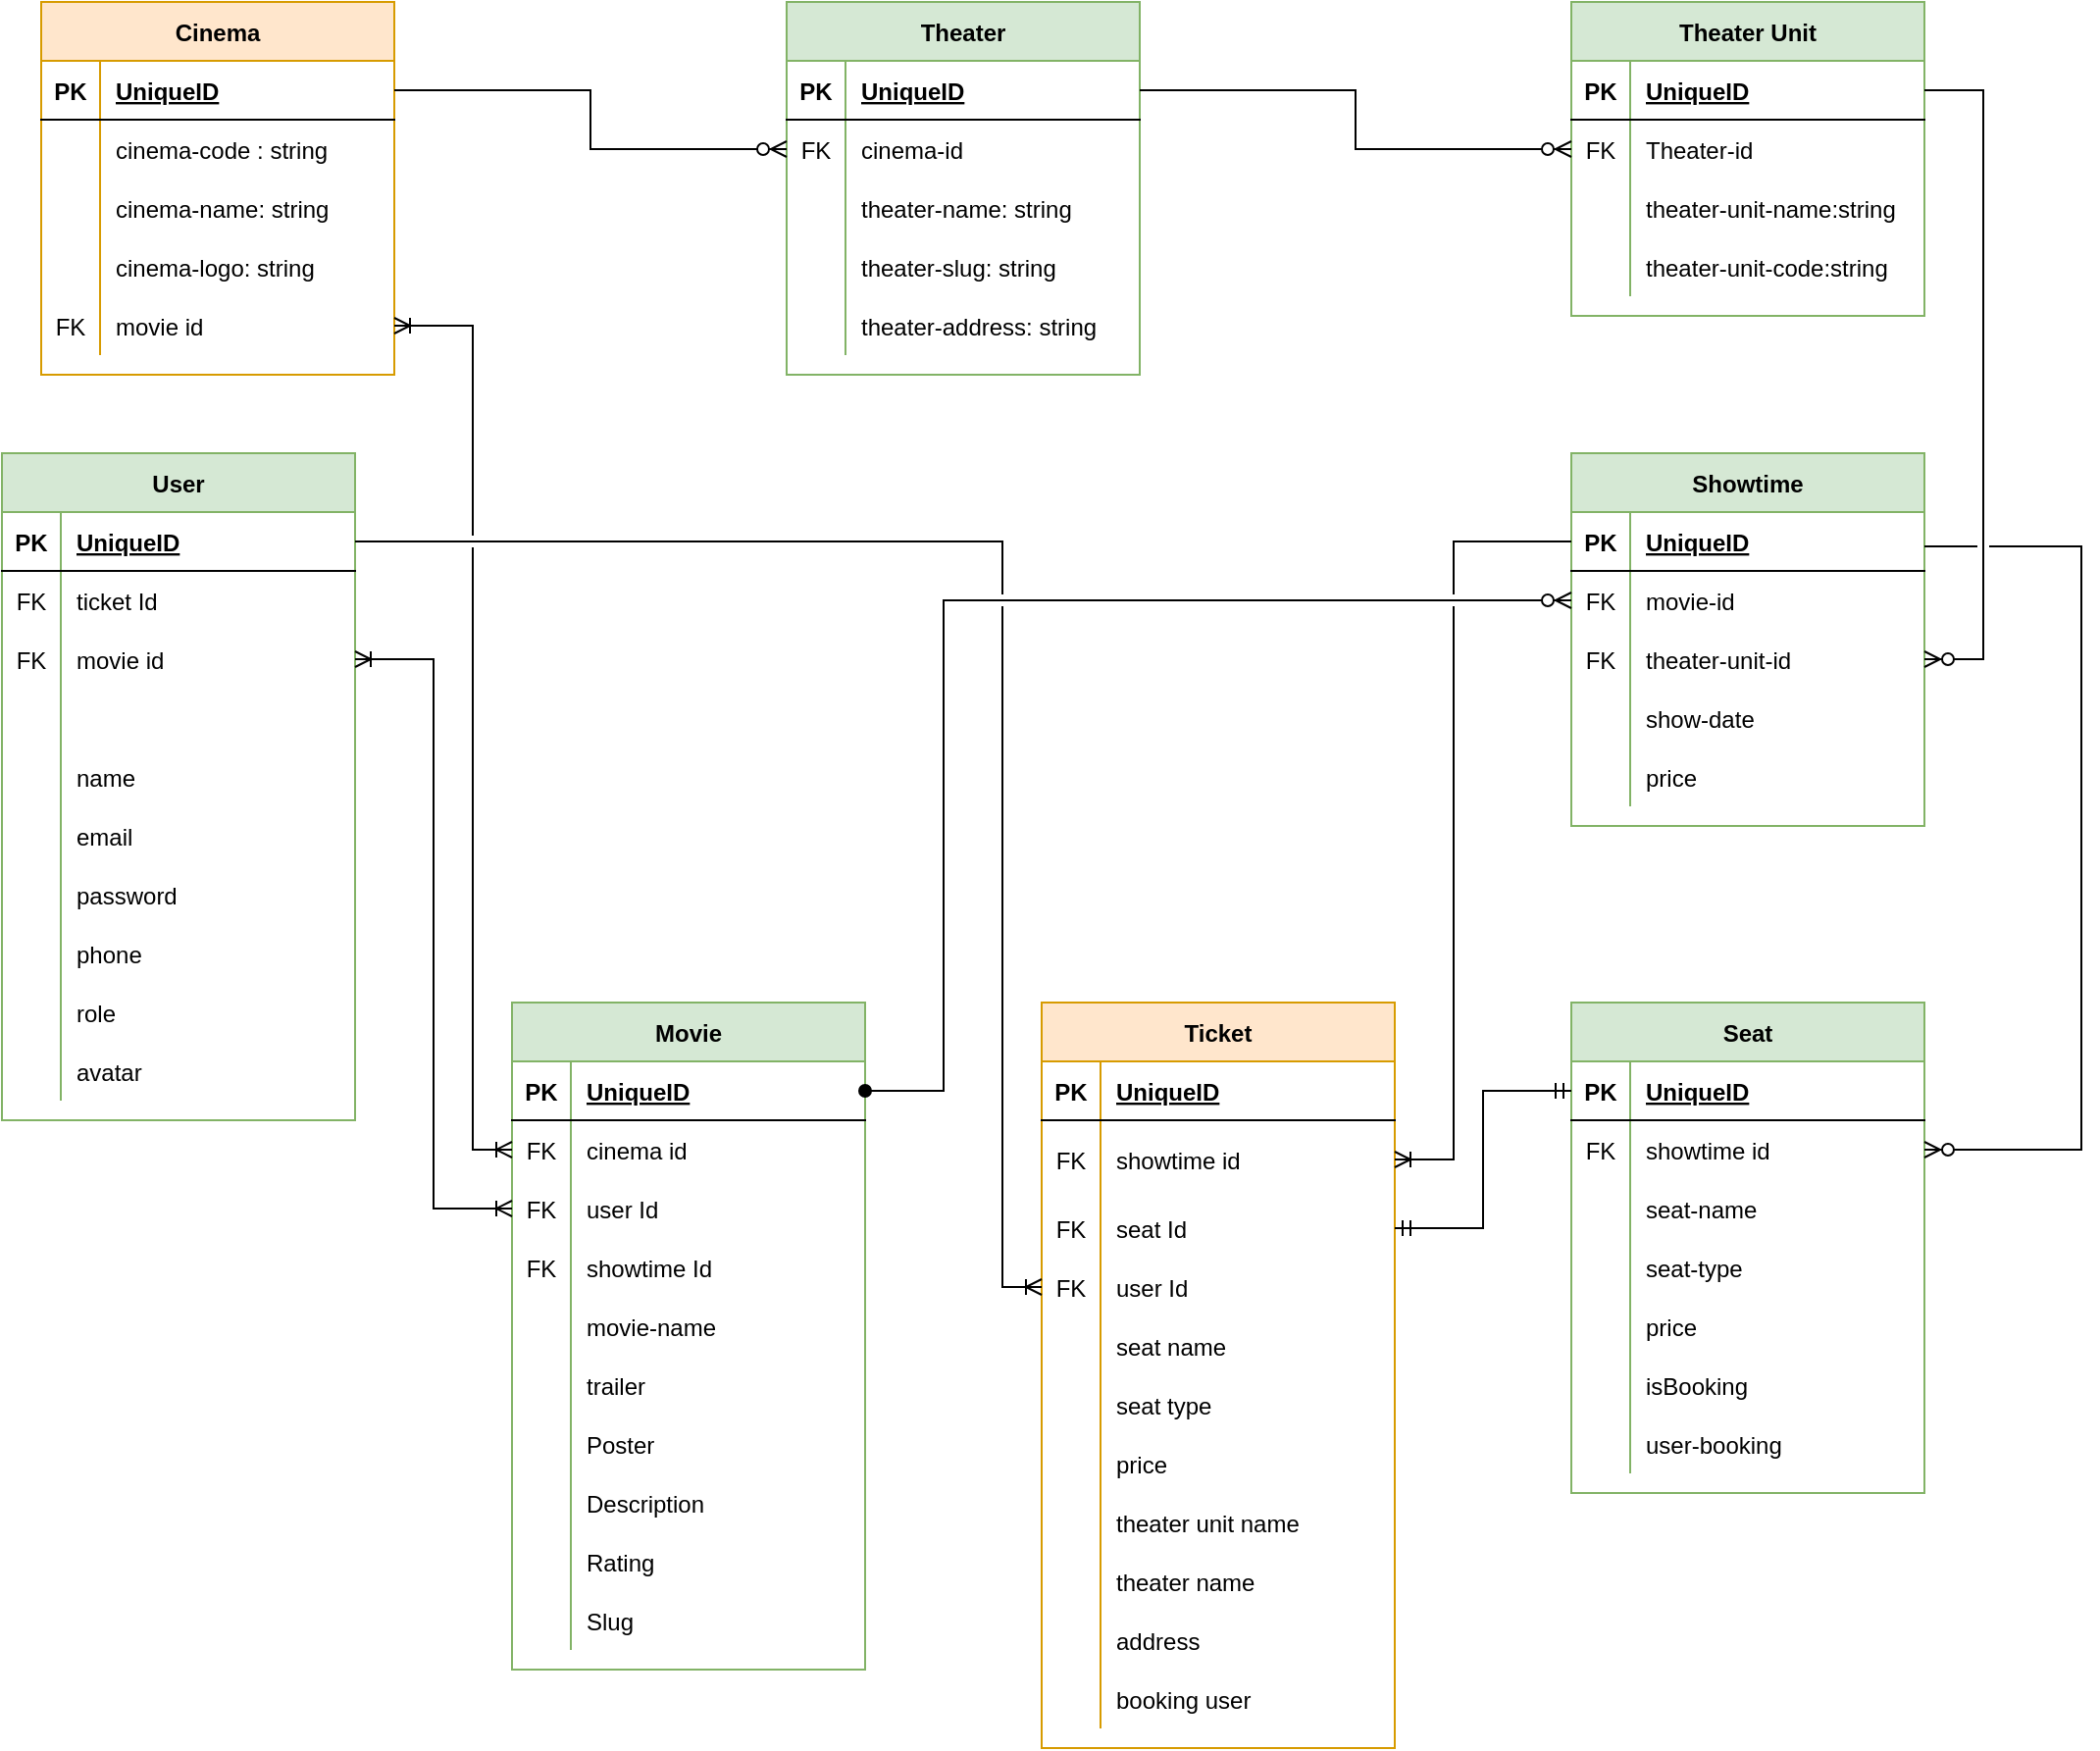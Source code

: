 <mxfile version="15.6.5" type="github">
  <diagram id="gD-oIYcoEA-pdYKroQu7" name="Page-1">
    <mxGraphModel dx="1488" dy="996" grid="1" gridSize="10" guides="1" tooltips="1" connect="1" arrows="1" fold="1" page="1" pageScale="1" pageWidth="827" pageHeight="1169" math="0" shadow="0">
      <root>
        <mxCell id="0" />
        <mxCell id="1" parent="0" />
        <mxCell id="40k7DVExnG8nuQ2Q2wdi-1" value="Theater" style="shape=table;startSize=30;container=1;collapsible=1;childLayout=tableLayout;fixedRows=1;rowLines=0;fontStyle=1;align=center;resizeLast=1;fillColor=#d5e8d4;strokeColor=#82b366;fontColor=default;" parent="1" vertex="1">
          <mxGeometry x="400" y="250" width="180" height="190" as="geometry" />
        </mxCell>
        <mxCell id="40k7DVExnG8nuQ2Q2wdi-2" value="" style="shape=partialRectangle;collapsible=0;dropTarget=0;pointerEvents=0;fillColor=none;top=0;left=0;bottom=1;right=0;points=[[0,0.5],[1,0.5]];portConstraint=eastwest;" parent="40k7DVExnG8nuQ2Q2wdi-1" vertex="1">
          <mxGeometry y="30" width="180" height="30" as="geometry" />
        </mxCell>
        <mxCell id="40k7DVExnG8nuQ2Q2wdi-3" value="PK" style="shape=partialRectangle;connectable=0;fillColor=none;top=0;left=0;bottom=0;right=0;fontStyle=1;overflow=hidden;" parent="40k7DVExnG8nuQ2Q2wdi-2" vertex="1">
          <mxGeometry width="30" height="30" as="geometry">
            <mxRectangle width="30" height="30" as="alternateBounds" />
          </mxGeometry>
        </mxCell>
        <mxCell id="40k7DVExnG8nuQ2Q2wdi-4" value="UniqueID" style="shape=partialRectangle;connectable=0;fillColor=none;top=0;left=0;bottom=0;right=0;align=left;spacingLeft=6;fontStyle=5;overflow=hidden;" parent="40k7DVExnG8nuQ2Q2wdi-2" vertex="1">
          <mxGeometry x="30" width="150" height="30" as="geometry">
            <mxRectangle width="150" height="30" as="alternateBounds" />
          </mxGeometry>
        </mxCell>
        <mxCell id="40k7DVExnG8nuQ2Q2wdi-5" value="" style="shape=partialRectangle;collapsible=0;dropTarget=0;pointerEvents=0;fillColor=none;top=0;left=0;bottom=0;right=0;points=[[0,0.5],[1,0.5]];portConstraint=eastwest;" parent="40k7DVExnG8nuQ2Q2wdi-1" vertex="1">
          <mxGeometry y="60" width="180" height="30" as="geometry" />
        </mxCell>
        <mxCell id="40k7DVExnG8nuQ2Q2wdi-6" value="FK" style="shape=partialRectangle;connectable=0;fillColor=none;top=0;left=0;bottom=0;right=0;editable=1;overflow=hidden;fontColor=default;" parent="40k7DVExnG8nuQ2Q2wdi-5" vertex="1">
          <mxGeometry width="30" height="30" as="geometry">
            <mxRectangle width="30" height="30" as="alternateBounds" />
          </mxGeometry>
        </mxCell>
        <mxCell id="40k7DVExnG8nuQ2Q2wdi-7" value="cinema-id" style="shape=partialRectangle;connectable=0;fillColor=none;top=0;left=0;bottom=0;right=0;align=left;spacingLeft=6;overflow=hidden;fontColor=default;" parent="40k7DVExnG8nuQ2Q2wdi-5" vertex="1">
          <mxGeometry x="30" width="150" height="30" as="geometry">
            <mxRectangle width="150" height="30" as="alternateBounds" />
          </mxGeometry>
        </mxCell>
        <mxCell id="40k7DVExnG8nuQ2Q2wdi-8" value="" style="shape=partialRectangle;collapsible=0;dropTarget=0;pointerEvents=0;fillColor=none;top=0;left=0;bottom=0;right=0;points=[[0,0.5],[1,0.5]];portConstraint=eastwest;" parent="40k7DVExnG8nuQ2Q2wdi-1" vertex="1">
          <mxGeometry y="90" width="180" height="30" as="geometry" />
        </mxCell>
        <mxCell id="40k7DVExnG8nuQ2Q2wdi-9" value="" style="shape=partialRectangle;connectable=0;fillColor=none;top=0;left=0;bottom=0;right=0;editable=1;overflow=hidden;" parent="40k7DVExnG8nuQ2Q2wdi-8" vertex="1">
          <mxGeometry width="30" height="30" as="geometry">
            <mxRectangle width="30" height="30" as="alternateBounds" />
          </mxGeometry>
        </mxCell>
        <mxCell id="40k7DVExnG8nuQ2Q2wdi-10" value="theater-name: string" style="shape=partialRectangle;connectable=0;fillColor=none;top=0;left=0;bottom=0;right=0;align=left;spacingLeft=6;overflow=hidden;fontColor=default;" parent="40k7DVExnG8nuQ2Q2wdi-8" vertex="1">
          <mxGeometry x="30" width="150" height="30" as="geometry">
            <mxRectangle width="150" height="30" as="alternateBounds" />
          </mxGeometry>
        </mxCell>
        <mxCell id="40k7DVExnG8nuQ2Q2wdi-11" value="" style="shape=partialRectangle;collapsible=0;dropTarget=0;pointerEvents=0;fillColor=none;top=0;left=0;bottom=0;right=0;points=[[0,0.5],[1,0.5]];portConstraint=eastwest;" parent="40k7DVExnG8nuQ2Q2wdi-1" vertex="1">
          <mxGeometry y="120" width="180" height="30" as="geometry" />
        </mxCell>
        <mxCell id="40k7DVExnG8nuQ2Q2wdi-12" value="" style="shape=partialRectangle;connectable=0;fillColor=none;top=0;left=0;bottom=0;right=0;editable=1;overflow=hidden;" parent="40k7DVExnG8nuQ2Q2wdi-11" vertex="1">
          <mxGeometry width="30" height="30" as="geometry">
            <mxRectangle width="30" height="30" as="alternateBounds" />
          </mxGeometry>
        </mxCell>
        <mxCell id="40k7DVExnG8nuQ2Q2wdi-13" value="theater-slug: string" style="shape=partialRectangle;connectable=0;fillColor=none;top=0;left=0;bottom=0;right=0;align=left;spacingLeft=6;overflow=hidden;strokeColor=default;fontColor=default;" parent="40k7DVExnG8nuQ2Q2wdi-11" vertex="1">
          <mxGeometry x="30" width="150" height="30" as="geometry">
            <mxRectangle width="150" height="30" as="alternateBounds" />
          </mxGeometry>
        </mxCell>
        <mxCell id="40k7DVExnG8nuQ2Q2wdi-41" value="" style="shape=partialRectangle;collapsible=0;dropTarget=0;pointerEvents=0;fillColor=none;top=0;left=0;bottom=0;right=0;points=[[0,0.5],[1,0.5]];portConstraint=eastwest;" parent="40k7DVExnG8nuQ2Q2wdi-1" vertex="1">
          <mxGeometry y="150" width="180" height="30" as="geometry" />
        </mxCell>
        <mxCell id="40k7DVExnG8nuQ2Q2wdi-42" value="" style="shape=partialRectangle;connectable=0;fillColor=none;top=0;left=0;bottom=0;right=0;editable=1;overflow=hidden;" parent="40k7DVExnG8nuQ2Q2wdi-41" vertex="1">
          <mxGeometry width="30" height="30" as="geometry">
            <mxRectangle width="30" height="30" as="alternateBounds" />
          </mxGeometry>
        </mxCell>
        <mxCell id="40k7DVExnG8nuQ2Q2wdi-43" value="theater-address: string" style="shape=partialRectangle;connectable=0;fillColor=none;top=0;left=0;bottom=0;right=0;align=left;spacingLeft=6;overflow=hidden;fontColor=default;" parent="40k7DVExnG8nuQ2Q2wdi-41" vertex="1">
          <mxGeometry x="30" width="150" height="30" as="geometry">
            <mxRectangle width="150" height="30" as="alternateBounds" />
          </mxGeometry>
        </mxCell>
        <mxCell id="40k7DVExnG8nuQ2Q2wdi-14" value="Cinema" style="shape=table;startSize=30;container=1;collapsible=1;childLayout=tableLayout;fixedRows=1;rowLines=0;fontStyle=1;align=center;resizeLast=1;fillColor=#ffe6cc;strokeColor=#d79b00;fontColor=default;" parent="1" vertex="1">
          <mxGeometry x="20" y="250" width="180" height="190" as="geometry" />
        </mxCell>
        <mxCell id="40k7DVExnG8nuQ2Q2wdi-15" value="" style="shape=partialRectangle;collapsible=0;dropTarget=0;pointerEvents=0;fillColor=none;top=0;left=0;bottom=1;right=0;points=[[0,0.5],[1,0.5]];portConstraint=eastwest;" parent="40k7DVExnG8nuQ2Q2wdi-14" vertex="1">
          <mxGeometry y="30" width="180" height="30" as="geometry" />
        </mxCell>
        <mxCell id="40k7DVExnG8nuQ2Q2wdi-16" value="PK" style="shape=partialRectangle;connectable=0;fillColor=none;top=0;left=0;bottom=0;right=0;fontStyle=1;overflow=hidden;" parent="40k7DVExnG8nuQ2Q2wdi-15" vertex="1">
          <mxGeometry width="30" height="30" as="geometry">
            <mxRectangle width="30" height="30" as="alternateBounds" />
          </mxGeometry>
        </mxCell>
        <mxCell id="40k7DVExnG8nuQ2Q2wdi-17" value="UniqueID" style="shape=partialRectangle;connectable=0;fillColor=none;top=0;left=0;bottom=0;right=0;align=left;spacingLeft=6;fontStyle=5;overflow=hidden;" parent="40k7DVExnG8nuQ2Q2wdi-15" vertex="1">
          <mxGeometry x="30" width="150" height="30" as="geometry">
            <mxRectangle width="150" height="30" as="alternateBounds" />
          </mxGeometry>
        </mxCell>
        <mxCell id="40k7DVExnG8nuQ2Q2wdi-18" value="" style="shape=partialRectangle;collapsible=0;dropTarget=0;pointerEvents=0;fillColor=none;top=0;left=0;bottom=0;right=0;points=[[0,0.5],[1,0.5]];portConstraint=eastwest;" parent="40k7DVExnG8nuQ2Q2wdi-14" vertex="1">
          <mxGeometry y="60" width="180" height="30" as="geometry" />
        </mxCell>
        <mxCell id="40k7DVExnG8nuQ2Q2wdi-19" value="" style="shape=partialRectangle;connectable=0;fillColor=none;top=0;left=0;bottom=0;right=0;editable=1;overflow=hidden;" parent="40k7DVExnG8nuQ2Q2wdi-18" vertex="1">
          <mxGeometry width="30" height="30" as="geometry">
            <mxRectangle width="30" height="30" as="alternateBounds" />
          </mxGeometry>
        </mxCell>
        <mxCell id="40k7DVExnG8nuQ2Q2wdi-20" value="cinema-code : string" style="shape=partialRectangle;connectable=0;fillColor=none;top=0;left=0;bottom=0;right=0;align=left;spacingLeft=6;overflow=hidden;strokeColor=default;fontColor=default;" parent="40k7DVExnG8nuQ2Q2wdi-18" vertex="1">
          <mxGeometry x="30" width="150" height="30" as="geometry">
            <mxRectangle width="150" height="30" as="alternateBounds" />
          </mxGeometry>
        </mxCell>
        <mxCell id="40k7DVExnG8nuQ2Q2wdi-21" value="" style="shape=partialRectangle;collapsible=0;dropTarget=0;pointerEvents=0;fillColor=none;top=0;left=0;bottom=0;right=0;points=[[0,0.5],[1,0.5]];portConstraint=eastwest;" parent="40k7DVExnG8nuQ2Q2wdi-14" vertex="1">
          <mxGeometry y="90" width="180" height="30" as="geometry" />
        </mxCell>
        <mxCell id="40k7DVExnG8nuQ2Q2wdi-22" value="" style="shape=partialRectangle;connectable=0;fillColor=none;top=0;left=0;bottom=0;right=0;editable=1;overflow=hidden;" parent="40k7DVExnG8nuQ2Q2wdi-21" vertex="1">
          <mxGeometry width="30" height="30" as="geometry">
            <mxRectangle width="30" height="30" as="alternateBounds" />
          </mxGeometry>
        </mxCell>
        <mxCell id="40k7DVExnG8nuQ2Q2wdi-23" value="cinema-name: string" style="shape=partialRectangle;connectable=0;fillColor=none;top=0;left=0;bottom=0;right=0;align=left;spacingLeft=6;overflow=hidden;fontColor=default;" parent="40k7DVExnG8nuQ2Q2wdi-21" vertex="1">
          <mxGeometry x="30" width="150" height="30" as="geometry">
            <mxRectangle width="150" height="30" as="alternateBounds" />
          </mxGeometry>
        </mxCell>
        <mxCell id="40k7DVExnG8nuQ2Q2wdi-24" value="" style="shape=partialRectangle;collapsible=0;dropTarget=0;pointerEvents=0;fillColor=none;top=0;left=0;bottom=0;right=0;points=[[0,0.5],[1,0.5]];portConstraint=eastwest;" parent="40k7DVExnG8nuQ2Q2wdi-14" vertex="1">
          <mxGeometry y="120" width="180" height="30" as="geometry" />
        </mxCell>
        <mxCell id="40k7DVExnG8nuQ2Q2wdi-25" value="" style="shape=partialRectangle;connectable=0;fillColor=none;top=0;left=0;bottom=0;right=0;editable=1;overflow=hidden;" parent="40k7DVExnG8nuQ2Q2wdi-24" vertex="1">
          <mxGeometry width="30" height="30" as="geometry">
            <mxRectangle width="30" height="30" as="alternateBounds" />
          </mxGeometry>
        </mxCell>
        <mxCell id="40k7DVExnG8nuQ2Q2wdi-26" value="cinema-logo: string" style="shape=partialRectangle;connectable=0;fillColor=none;top=0;left=0;bottom=0;right=0;align=left;spacingLeft=6;overflow=hidden;fontColor=default;" parent="40k7DVExnG8nuQ2Q2wdi-24" vertex="1">
          <mxGeometry x="30" width="150" height="30" as="geometry">
            <mxRectangle width="150" height="30" as="alternateBounds" />
          </mxGeometry>
        </mxCell>
        <mxCell id="QVlFjsynIl24CgNd67kv-19" value="" style="shape=partialRectangle;collapsible=0;dropTarget=0;pointerEvents=0;fillColor=none;top=0;left=0;bottom=0;right=0;points=[[0,0.5],[1,0.5]];portConstraint=eastwest;" vertex="1" parent="40k7DVExnG8nuQ2Q2wdi-14">
          <mxGeometry y="150" width="180" height="30" as="geometry" />
        </mxCell>
        <mxCell id="QVlFjsynIl24CgNd67kv-20" value="FK" style="shape=partialRectangle;connectable=0;fillColor=none;top=0;left=0;bottom=0;right=0;editable=1;overflow=hidden;fontColor=default;" vertex="1" parent="QVlFjsynIl24CgNd67kv-19">
          <mxGeometry width="30" height="30" as="geometry">
            <mxRectangle width="30" height="30" as="alternateBounds" />
          </mxGeometry>
        </mxCell>
        <mxCell id="QVlFjsynIl24CgNd67kv-21" value="movie id" style="shape=partialRectangle;connectable=0;fillColor=none;top=0;left=0;bottom=0;right=0;align=left;spacingLeft=6;overflow=hidden;strokeColor=default;fontColor=default;" vertex="1" parent="QVlFjsynIl24CgNd67kv-19">
          <mxGeometry x="30" width="150" height="30" as="geometry">
            <mxRectangle width="150" height="30" as="alternateBounds" />
          </mxGeometry>
        </mxCell>
        <mxCell id="40k7DVExnG8nuQ2Q2wdi-44" value="Theater Unit" style="shape=table;startSize=30;container=1;collapsible=1;childLayout=tableLayout;fixedRows=1;rowLines=0;fontStyle=1;align=center;resizeLast=1;fillColor=#d5e8d4;strokeColor=#82b366;fontColor=default;" parent="1" vertex="1">
          <mxGeometry x="800" y="250" width="180" height="160" as="geometry" />
        </mxCell>
        <mxCell id="40k7DVExnG8nuQ2Q2wdi-45" value="" style="shape=partialRectangle;collapsible=0;dropTarget=0;pointerEvents=0;fillColor=none;top=0;left=0;bottom=1;right=0;points=[[0,0.5],[1,0.5]];portConstraint=eastwest;" parent="40k7DVExnG8nuQ2Q2wdi-44" vertex="1">
          <mxGeometry y="30" width="180" height="30" as="geometry" />
        </mxCell>
        <mxCell id="40k7DVExnG8nuQ2Q2wdi-46" value="PK" style="shape=partialRectangle;connectable=0;fillColor=none;top=0;left=0;bottom=0;right=0;fontStyle=1;overflow=hidden;" parent="40k7DVExnG8nuQ2Q2wdi-45" vertex="1">
          <mxGeometry width="30" height="30" as="geometry">
            <mxRectangle width="30" height="30" as="alternateBounds" />
          </mxGeometry>
        </mxCell>
        <mxCell id="40k7DVExnG8nuQ2Q2wdi-47" value="UniqueID" style="shape=partialRectangle;connectable=0;fillColor=none;top=0;left=0;bottom=0;right=0;align=left;spacingLeft=6;fontStyle=5;overflow=hidden;" parent="40k7DVExnG8nuQ2Q2wdi-45" vertex="1">
          <mxGeometry x="30" width="150" height="30" as="geometry">
            <mxRectangle width="150" height="30" as="alternateBounds" />
          </mxGeometry>
        </mxCell>
        <mxCell id="40k7DVExnG8nuQ2Q2wdi-48" value="" style="shape=partialRectangle;collapsible=0;dropTarget=0;pointerEvents=0;fillColor=none;top=0;left=0;bottom=0;right=0;points=[[0,0.5],[1,0.5]];portConstraint=eastwest;" parent="40k7DVExnG8nuQ2Q2wdi-44" vertex="1">
          <mxGeometry y="60" width="180" height="30" as="geometry" />
        </mxCell>
        <mxCell id="40k7DVExnG8nuQ2Q2wdi-49" value="FK" style="shape=partialRectangle;connectable=0;fillColor=none;top=0;left=0;bottom=0;right=0;editable=1;overflow=hidden;fontColor=default;" parent="40k7DVExnG8nuQ2Q2wdi-48" vertex="1">
          <mxGeometry width="30" height="30" as="geometry">
            <mxRectangle width="30" height="30" as="alternateBounds" />
          </mxGeometry>
        </mxCell>
        <mxCell id="40k7DVExnG8nuQ2Q2wdi-50" value="Theater-id " style="shape=partialRectangle;connectable=0;fillColor=none;top=0;left=0;bottom=0;right=0;align=left;spacingLeft=6;overflow=hidden;fontColor=default;" parent="40k7DVExnG8nuQ2Q2wdi-48" vertex="1">
          <mxGeometry x="30" width="150" height="30" as="geometry">
            <mxRectangle width="150" height="30" as="alternateBounds" />
          </mxGeometry>
        </mxCell>
        <mxCell id="40k7DVExnG8nuQ2Q2wdi-51" value="" style="shape=partialRectangle;collapsible=0;dropTarget=0;pointerEvents=0;fillColor=none;top=0;left=0;bottom=0;right=0;points=[[0,0.5],[1,0.5]];portConstraint=eastwest;" parent="40k7DVExnG8nuQ2Q2wdi-44" vertex="1">
          <mxGeometry y="90" width="180" height="30" as="geometry" />
        </mxCell>
        <mxCell id="40k7DVExnG8nuQ2Q2wdi-52" value="" style="shape=partialRectangle;connectable=0;fillColor=none;top=0;left=0;bottom=0;right=0;editable=1;overflow=hidden;" parent="40k7DVExnG8nuQ2Q2wdi-51" vertex="1">
          <mxGeometry width="30" height="30" as="geometry">
            <mxRectangle width="30" height="30" as="alternateBounds" />
          </mxGeometry>
        </mxCell>
        <mxCell id="40k7DVExnG8nuQ2Q2wdi-53" value="theater-unit-name:string" style="shape=partialRectangle;connectable=0;fillColor=none;top=0;left=0;bottom=0;right=0;align=left;spacingLeft=6;overflow=hidden;fontColor=default;" parent="40k7DVExnG8nuQ2Q2wdi-51" vertex="1">
          <mxGeometry x="30" width="150" height="30" as="geometry">
            <mxRectangle width="150" height="30" as="alternateBounds" />
          </mxGeometry>
        </mxCell>
        <mxCell id="40k7DVExnG8nuQ2Q2wdi-54" value="" style="shape=partialRectangle;collapsible=0;dropTarget=0;pointerEvents=0;fillColor=none;top=0;left=0;bottom=0;right=0;points=[[0,0.5],[1,0.5]];portConstraint=eastwest;" parent="40k7DVExnG8nuQ2Q2wdi-44" vertex="1">
          <mxGeometry y="120" width="180" height="30" as="geometry" />
        </mxCell>
        <mxCell id="40k7DVExnG8nuQ2Q2wdi-55" value="" style="shape=partialRectangle;connectable=0;fillColor=none;top=0;left=0;bottom=0;right=0;editable=1;overflow=hidden;" parent="40k7DVExnG8nuQ2Q2wdi-54" vertex="1">
          <mxGeometry width="30" height="30" as="geometry">
            <mxRectangle width="30" height="30" as="alternateBounds" />
          </mxGeometry>
        </mxCell>
        <mxCell id="40k7DVExnG8nuQ2Q2wdi-56" value="theater-unit-code:string" style="shape=partialRectangle;connectable=0;fillColor=none;top=0;left=0;bottom=0;right=0;align=left;spacingLeft=6;overflow=hidden;strokeColor=default;fontColor=default;" parent="40k7DVExnG8nuQ2Q2wdi-54" vertex="1">
          <mxGeometry x="30" width="150" height="30" as="geometry">
            <mxRectangle width="150" height="30" as="alternateBounds" />
          </mxGeometry>
        </mxCell>
        <mxCell id="40k7DVExnG8nuQ2Q2wdi-60" value="Showtime" style="shape=table;startSize=30;container=1;collapsible=1;childLayout=tableLayout;fixedRows=1;rowLines=0;fontStyle=1;align=center;resizeLast=1;fillColor=#d5e8d4;strokeColor=#82b366;fontColor=default;" parent="1" vertex="1">
          <mxGeometry x="800" y="480" width="180" height="190" as="geometry" />
        </mxCell>
        <mxCell id="40k7DVExnG8nuQ2Q2wdi-61" value="" style="shape=partialRectangle;collapsible=0;dropTarget=0;pointerEvents=0;fillColor=none;top=0;left=0;bottom=1;right=0;points=[[0,0.5],[1,0.5]];portConstraint=eastwest;" parent="40k7DVExnG8nuQ2Q2wdi-60" vertex="1">
          <mxGeometry y="30" width="180" height="30" as="geometry" />
        </mxCell>
        <mxCell id="40k7DVExnG8nuQ2Q2wdi-62" value="PK" style="shape=partialRectangle;connectable=0;fillColor=none;top=0;left=0;bottom=0;right=0;fontStyle=1;overflow=hidden;" parent="40k7DVExnG8nuQ2Q2wdi-61" vertex="1">
          <mxGeometry width="30" height="30" as="geometry">
            <mxRectangle width="30" height="30" as="alternateBounds" />
          </mxGeometry>
        </mxCell>
        <mxCell id="40k7DVExnG8nuQ2Q2wdi-63" value="UniqueID" style="shape=partialRectangle;connectable=0;fillColor=none;top=0;left=0;bottom=0;right=0;align=left;spacingLeft=6;fontStyle=5;overflow=hidden;" parent="40k7DVExnG8nuQ2Q2wdi-61" vertex="1">
          <mxGeometry x="30" width="150" height="30" as="geometry">
            <mxRectangle width="150" height="30" as="alternateBounds" />
          </mxGeometry>
        </mxCell>
        <mxCell id="40k7DVExnG8nuQ2Q2wdi-64" value="" style="shape=partialRectangle;collapsible=0;dropTarget=0;pointerEvents=0;fillColor=none;top=0;left=0;bottom=0;right=0;points=[[0,0.5],[1,0.5]];portConstraint=eastwest;strokeColor=default;fontColor=default;" parent="40k7DVExnG8nuQ2Q2wdi-60" vertex="1">
          <mxGeometry y="60" width="180" height="30" as="geometry" />
        </mxCell>
        <mxCell id="40k7DVExnG8nuQ2Q2wdi-65" value="FK" style="shape=partialRectangle;connectable=0;fillColor=none;top=0;left=0;bottom=0;right=0;editable=1;overflow=hidden;fontColor=default;" parent="40k7DVExnG8nuQ2Q2wdi-64" vertex="1">
          <mxGeometry width="30" height="30" as="geometry">
            <mxRectangle width="30" height="30" as="alternateBounds" />
          </mxGeometry>
        </mxCell>
        <mxCell id="40k7DVExnG8nuQ2Q2wdi-66" value="movie-id" style="shape=partialRectangle;connectable=0;fillColor=none;top=0;left=0;bottom=0;right=0;align=left;spacingLeft=6;overflow=hidden;fontColor=default;" parent="40k7DVExnG8nuQ2Q2wdi-64" vertex="1">
          <mxGeometry x="30" width="150" height="30" as="geometry">
            <mxRectangle width="150" height="30" as="alternateBounds" />
          </mxGeometry>
        </mxCell>
        <mxCell id="40k7DVExnG8nuQ2Q2wdi-67" value="" style="shape=partialRectangle;collapsible=0;dropTarget=0;pointerEvents=0;fillColor=none;top=0;left=0;bottom=0;right=0;points=[[0,0.5],[1,0.5]];portConstraint=eastwest;" parent="40k7DVExnG8nuQ2Q2wdi-60" vertex="1">
          <mxGeometry y="90" width="180" height="30" as="geometry" />
        </mxCell>
        <mxCell id="40k7DVExnG8nuQ2Q2wdi-68" value="FK" style="shape=partialRectangle;connectable=0;fillColor=none;top=0;left=0;bottom=0;right=0;editable=1;overflow=hidden;strokeColor=default;fontColor=default;" parent="40k7DVExnG8nuQ2Q2wdi-67" vertex="1">
          <mxGeometry width="30" height="30" as="geometry">
            <mxRectangle width="30" height="30" as="alternateBounds" />
          </mxGeometry>
        </mxCell>
        <mxCell id="40k7DVExnG8nuQ2Q2wdi-69" value="theater-unit-id" style="shape=partialRectangle;connectable=0;fillColor=none;top=0;left=0;bottom=0;right=0;align=left;spacingLeft=6;overflow=hidden;fontColor=default;" parent="40k7DVExnG8nuQ2Q2wdi-67" vertex="1">
          <mxGeometry x="30" width="150" height="30" as="geometry">
            <mxRectangle width="150" height="30" as="alternateBounds" />
          </mxGeometry>
        </mxCell>
        <mxCell id="40k7DVExnG8nuQ2Q2wdi-70" value="" style="shape=partialRectangle;collapsible=0;dropTarget=0;pointerEvents=0;fillColor=none;top=0;left=0;bottom=0;right=0;points=[[0,0.5],[1,0.5]];portConstraint=eastwest;" parent="40k7DVExnG8nuQ2Q2wdi-60" vertex="1">
          <mxGeometry y="120" width="180" height="30" as="geometry" />
        </mxCell>
        <mxCell id="40k7DVExnG8nuQ2Q2wdi-71" value="" style="shape=partialRectangle;connectable=0;fillColor=none;top=0;left=0;bottom=0;right=0;editable=1;overflow=hidden;" parent="40k7DVExnG8nuQ2Q2wdi-70" vertex="1">
          <mxGeometry width="30" height="30" as="geometry">
            <mxRectangle width="30" height="30" as="alternateBounds" />
          </mxGeometry>
        </mxCell>
        <mxCell id="40k7DVExnG8nuQ2Q2wdi-72" value="show-date" style="shape=partialRectangle;connectable=0;fillColor=none;top=0;left=0;bottom=0;right=0;align=left;spacingLeft=6;overflow=hidden;strokeColor=default;fontColor=default;" parent="40k7DVExnG8nuQ2Q2wdi-70" vertex="1">
          <mxGeometry x="30" width="150" height="30" as="geometry">
            <mxRectangle width="150" height="30" as="alternateBounds" />
          </mxGeometry>
        </mxCell>
        <mxCell id="40k7DVExnG8nuQ2Q2wdi-77" value="" style="shape=partialRectangle;collapsible=0;dropTarget=0;pointerEvents=0;fillColor=none;top=0;left=0;bottom=0;right=0;points=[[0,0.5],[1,0.5]];portConstraint=eastwest;" parent="40k7DVExnG8nuQ2Q2wdi-60" vertex="1">
          <mxGeometry y="150" width="180" height="30" as="geometry" />
        </mxCell>
        <mxCell id="40k7DVExnG8nuQ2Q2wdi-78" value="" style="shape=partialRectangle;connectable=0;fillColor=none;top=0;left=0;bottom=0;right=0;editable=1;overflow=hidden;" parent="40k7DVExnG8nuQ2Q2wdi-77" vertex="1">
          <mxGeometry width="30" height="30" as="geometry">
            <mxRectangle width="30" height="30" as="alternateBounds" />
          </mxGeometry>
        </mxCell>
        <mxCell id="40k7DVExnG8nuQ2Q2wdi-79" value="price " style="shape=partialRectangle;connectable=0;fillColor=none;top=0;left=0;bottom=0;right=0;align=left;spacingLeft=6;overflow=hidden;strokeColor=default;fontColor=default;" parent="40k7DVExnG8nuQ2Q2wdi-77" vertex="1">
          <mxGeometry x="30" width="150" height="30" as="geometry">
            <mxRectangle width="150" height="30" as="alternateBounds" />
          </mxGeometry>
        </mxCell>
        <mxCell id="40k7DVExnG8nuQ2Q2wdi-80" value="Seat" style="shape=table;startSize=30;container=1;collapsible=1;childLayout=tableLayout;fixedRows=1;rowLines=0;fontStyle=1;align=center;resizeLast=1;fillColor=#d5e8d4;strokeColor=#82b366;fontColor=default;" parent="1" vertex="1">
          <mxGeometry x="800" y="760" width="180" height="250" as="geometry" />
        </mxCell>
        <mxCell id="40k7DVExnG8nuQ2Q2wdi-81" value="" style="shape=partialRectangle;collapsible=0;dropTarget=0;pointerEvents=0;fillColor=none;top=0;left=0;bottom=1;right=0;points=[[0,0.5],[1,0.5]];portConstraint=eastwest;" parent="40k7DVExnG8nuQ2Q2wdi-80" vertex="1">
          <mxGeometry y="30" width="180" height="30" as="geometry" />
        </mxCell>
        <mxCell id="40k7DVExnG8nuQ2Q2wdi-82" value="PK" style="shape=partialRectangle;connectable=0;fillColor=none;top=0;left=0;bottom=0;right=0;fontStyle=1;overflow=hidden;" parent="40k7DVExnG8nuQ2Q2wdi-81" vertex="1">
          <mxGeometry width="30" height="30" as="geometry">
            <mxRectangle width="30" height="30" as="alternateBounds" />
          </mxGeometry>
        </mxCell>
        <mxCell id="40k7DVExnG8nuQ2Q2wdi-83" value="UniqueID" style="shape=partialRectangle;connectable=0;fillColor=none;top=0;left=0;bottom=0;right=0;align=left;spacingLeft=6;fontStyle=5;overflow=hidden;" parent="40k7DVExnG8nuQ2Q2wdi-81" vertex="1">
          <mxGeometry x="30" width="150" height="30" as="geometry">
            <mxRectangle width="150" height="30" as="alternateBounds" />
          </mxGeometry>
        </mxCell>
        <mxCell id="40k7DVExnG8nuQ2Q2wdi-84" value="" style="shape=partialRectangle;collapsible=0;dropTarget=0;pointerEvents=0;fillColor=none;top=0;left=0;bottom=0;right=0;points=[[0,0.5],[1,0.5]];portConstraint=eastwest;strokeColor=default;fontColor=default;" parent="40k7DVExnG8nuQ2Q2wdi-80" vertex="1">
          <mxGeometry y="60" width="180" height="30" as="geometry" />
        </mxCell>
        <mxCell id="40k7DVExnG8nuQ2Q2wdi-85" value="FK" style="shape=partialRectangle;connectable=0;fillColor=none;top=0;left=0;bottom=0;right=0;editable=1;overflow=hidden;fontColor=default;" parent="40k7DVExnG8nuQ2Q2wdi-84" vertex="1">
          <mxGeometry width="30" height="30" as="geometry">
            <mxRectangle width="30" height="30" as="alternateBounds" />
          </mxGeometry>
        </mxCell>
        <mxCell id="40k7DVExnG8nuQ2Q2wdi-86" value="showtime id" style="shape=partialRectangle;connectable=0;fillColor=none;top=0;left=0;bottom=0;right=0;align=left;spacingLeft=6;overflow=hidden;fontColor=default;" parent="40k7DVExnG8nuQ2Q2wdi-84" vertex="1">
          <mxGeometry x="30" width="150" height="30" as="geometry">
            <mxRectangle width="150" height="30" as="alternateBounds" />
          </mxGeometry>
        </mxCell>
        <mxCell id="40k7DVExnG8nuQ2Q2wdi-87" value="" style="shape=partialRectangle;collapsible=0;dropTarget=0;pointerEvents=0;fillColor=none;top=0;left=0;bottom=0;right=0;points=[[0,0.5],[1,0.5]];portConstraint=eastwest;" parent="40k7DVExnG8nuQ2Q2wdi-80" vertex="1">
          <mxGeometry y="90" width="180" height="30" as="geometry" />
        </mxCell>
        <mxCell id="40k7DVExnG8nuQ2Q2wdi-88" value="" style="shape=partialRectangle;connectable=0;fillColor=none;top=0;left=0;bottom=0;right=0;editable=1;overflow=hidden;strokeColor=default;fontColor=default;" parent="40k7DVExnG8nuQ2Q2wdi-87" vertex="1">
          <mxGeometry width="30" height="30" as="geometry">
            <mxRectangle width="30" height="30" as="alternateBounds" />
          </mxGeometry>
        </mxCell>
        <mxCell id="40k7DVExnG8nuQ2Q2wdi-89" value="seat-name" style="shape=partialRectangle;connectable=0;fillColor=none;top=0;left=0;bottom=0;right=0;align=left;spacingLeft=6;overflow=hidden;fontColor=default;" parent="40k7DVExnG8nuQ2Q2wdi-87" vertex="1">
          <mxGeometry x="30" width="150" height="30" as="geometry">
            <mxRectangle width="150" height="30" as="alternateBounds" />
          </mxGeometry>
        </mxCell>
        <mxCell id="40k7DVExnG8nuQ2Q2wdi-90" value="" style="shape=partialRectangle;collapsible=0;dropTarget=0;pointerEvents=0;fillColor=none;top=0;left=0;bottom=0;right=0;points=[[0,0.5],[1,0.5]];portConstraint=eastwest;" parent="40k7DVExnG8nuQ2Q2wdi-80" vertex="1">
          <mxGeometry y="120" width="180" height="30" as="geometry" />
        </mxCell>
        <mxCell id="40k7DVExnG8nuQ2Q2wdi-91" value="" style="shape=partialRectangle;connectable=0;fillColor=none;top=0;left=0;bottom=0;right=0;editable=1;overflow=hidden;" parent="40k7DVExnG8nuQ2Q2wdi-90" vertex="1">
          <mxGeometry width="30" height="30" as="geometry">
            <mxRectangle width="30" height="30" as="alternateBounds" />
          </mxGeometry>
        </mxCell>
        <mxCell id="40k7DVExnG8nuQ2Q2wdi-92" value="seat-type" style="shape=partialRectangle;connectable=0;fillColor=none;top=0;left=0;bottom=0;right=0;align=left;spacingLeft=6;overflow=hidden;strokeColor=default;fontColor=default;" parent="40k7DVExnG8nuQ2Q2wdi-90" vertex="1">
          <mxGeometry x="30" width="150" height="30" as="geometry">
            <mxRectangle width="150" height="30" as="alternateBounds" />
          </mxGeometry>
        </mxCell>
        <mxCell id="40k7DVExnG8nuQ2Q2wdi-93" value="" style="shape=partialRectangle;collapsible=0;dropTarget=0;pointerEvents=0;fillColor=none;top=0;left=0;bottom=0;right=0;points=[[0,0.5],[1,0.5]];portConstraint=eastwest;" parent="40k7DVExnG8nuQ2Q2wdi-80" vertex="1">
          <mxGeometry y="150" width="180" height="30" as="geometry" />
        </mxCell>
        <mxCell id="40k7DVExnG8nuQ2Q2wdi-94" value="" style="shape=partialRectangle;connectable=0;fillColor=none;top=0;left=0;bottom=0;right=0;editable=1;overflow=hidden;" parent="40k7DVExnG8nuQ2Q2wdi-93" vertex="1">
          <mxGeometry width="30" height="30" as="geometry">
            <mxRectangle width="30" height="30" as="alternateBounds" />
          </mxGeometry>
        </mxCell>
        <mxCell id="40k7DVExnG8nuQ2Q2wdi-95" value="price " style="shape=partialRectangle;connectable=0;fillColor=none;top=0;left=0;bottom=0;right=0;align=left;spacingLeft=6;overflow=hidden;strokeColor=default;fontColor=default;" parent="40k7DVExnG8nuQ2Q2wdi-93" vertex="1">
          <mxGeometry x="30" width="150" height="30" as="geometry">
            <mxRectangle width="150" height="30" as="alternateBounds" />
          </mxGeometry>
        </mxCell>
        <mxCell id="40k7DVExnG8nuQ2Q2wdi-96" value="" style="shape=partialRectangle;collapsible=0;dropTarget=0;pointerEvents=0;fillColor=none;top=0;left=0;bottom=0;right=0;points=[[0,0.5],[1,0.5]];portConstraint=eastwest;strokeColor=default;fontColor=default;" parent="40k7DVExnG8nuQ2Q2wdi-80" vertex="1">
          <mxGeometry y="180" width="180" height="30" as="geometry" />
        </mxCell>
        <mxCell id="40k7DVExnG8nuQ2Q2wdi-97" value="" style="shape=partialRectangle;connectable=0;fillColor=none;top=0;left=0;bottom=0;right=0;editable=1;overflow=hidden;" parent="40k7DVExnG8nuQ2Q2wdi-96" vertex="1">
          <mxGeometry width="30" height="30" as="geometry">
            <mxRectangle width="30" height="30" as="alternateBounds" />
          </mxGeometry>
        </mxCell>
        <mxCell id="40k7DVExnG8nuQ2Q2wdi-98" value="isBooking" style="shape=partialRectangle;connectable=0;fillColor=none;top=0;left=0;bottom=0;right=0;align=left;spacingLeft=6;overflow=hidden;strokeColor=default;fontColor=default;" parent="40k7DVExnG8nuQ2Q2wdi-96" vertex="1">
          <mxGeometry x="30" width="150" height="30" as="geometry">
            <mxRectangle width="150" height="30" as="alternateBounds" />
          </mxGeometry>
        </mxCell>
        <mxCell id="40k7DVExnG8nuQ2Q2wdi-99" value="" style="shape=partialRectangle;collapsible=0;dropTarget=0;pointerEvents=0;fillColor=none;top=0;left=0;bottom=0;right=0;points=[[0,0.5],[1,0.5]];portConstraint=eastwest;" parent="40k7DVExnG8nuQ2Q2wdi-80" vertex="1">
          <mxGeometry y="210" width="180" height="30" as="geometry" />
        </mxCell>
        <mxCell id="40k7DVExnG8nuQ2Q2wdi-100" value="" style="shape=partialRectangle;connectable=0;fillColor=none;top=0;left=0;bottom=0;right=0;editable=1;overflow=hidden;" parent="40k7DVExnG8nuQ2Q2wdi-99" vertex="1">
          <mxGeometry width="30" height="30" as="geometry">
            <mxRectangle width="30" height="30" as="alternateBounds" />
          </mxGeometry>
        </mxCell>
        <mxCell id="40k7DVExnG8nuQ2Q2wdi-101" value="user-booking" style="shape=partialRectangle;connectable=0;fillColor=none;top=0;left=0;bottom=0;right=0;align=left;spacingLeft=6;overflow=hidden;strokeColor=default;fontColor=default;" parent="40k7DVExnG8nuQ2Q2wdi-99" vertex="1">
          <mxGeometry x="30" width="150" height="30" as="geometry">
            <mxRectangle width="150" height="30" as="alternateBounds" />
          </mxGeometry>
        </mxCell>
        <mxCell id="40k7DVExnG8nuQ2Q2wdi-102" value="Movie" style="shape=table;startSize=30;container=1;collapsible=1;childLayout=tableLayout;fixedRows=1;rowLines=0;fontStyle=1;align=center;resizeLast=1;fillColor=#d5e8d4;strokeColor=#82b366;fontColor=default;" parent="1" vertex="1">
          <mxGeometry x="260" y="760" width="180" height="340" as="geometry" />
        </mxCell>
        <mxCell id="40k7DVExnG8nuQ2Q2wdi-103" value="" style="shape=partialRectangle;collapsible=0;dropTarget=0;pointerEvents=0;fillColor=none;top=0;left=0;bottom=1;right=0;points=[[0,0.5],[1,0.5]];portConstraint=eastwest;" parent="40k7DVExnG8nuQ2Q2wdi-102" vertex="1">
          <mxGeometry y="30" width="180" height="30" as="geometry" />
        </mxCell>
        <mxCell id="40k7DVExnG8nuQ2Q2wdi-104" value="PK" style="shape=partialRectangle;connectable=0;fillColor=none;top=0;left=0;bottom=0;right=0;fontStyle=1;overflow=hidden;" parent="40k7DVExnG8nuQ2Q2wdi-103" vertex="1">
          <mxGeometry width="30" height="30" as="geometry">
            <mxRectangle width="30" height="30" as="alternateBounds" />
          </mxGeometry>
        </mxCell>
        <mxCell id="40k7DVExnG8nuQ2Q2wdi-105" value="UniqueID" style="shape=partialRectangle;connectable=0;fillColor=none;top=0;left=0;bottom=0;right=0;align=left;spacingLeft=6;fontStyle=5;overflow=hidden;" parent="40k7DVExnG8nuQ2Q2wdi-103" vertex="1">
          <mxGeometry x="30" width="150" height="30" as="geometry">
            <mxRectangle width="150" height="30" as="alternateBounds" />
          </mxGeometry>
        </mxCell>
        <mxCell id="40k7DVExnG8nuQ2Q2wdi-106" value="" style="shape=partialRectangle;collapsible=0;dropTarget=0;pointerEvents=0;fillColor=none;top=0;left=0;bottom=0;right=0;points=[[0,0.5],[1,0.5]];portConstraint=eastwest;strokeColor=default;fontColor=default;" parent="40k7DVExnG8nuQ2Q2wdi-102" vertex="1">
          <mxGeometry y="60" width="180" height="30" as="geometry" />
        </mxCell>
        <mxCell id="40k7DVExnG8nuQ2Q2wdi-107" value="FK" style="shape=partialRectangle;connectable=0;fillColor=none;top=0;left=0;bottom=0;right=0;editable=1;overflow=hidden;fontColor=default;" parent="40k7DVExnG8nuQ2Q2wdi-106" vertex="1">
          <mxGeometry width="30" height="30" as="geometry">
            <mxRectangle width="30" height="30" as="alternateBounds" />
          </mxGeometry>
        </mxCell>
        <mxCell id="40k7DVExnG8nuQ2Q2wdi-108" value="cinema id" style="shape=partialRectangle;connectable=0;fillColor=none;top=0;left=0;bottom=0;right=0;align=left;spacingLeft=6;overflow=hidden;fontColor=default;" parent="40k7DVExnG8nuQ2Q2wdi-106" vertex="1">
          <mxGeometry x="30" width="150" height="30" as="geometry">
            <mxRectangle width="150" height="30" as="alternateBounds" />
          </mxGeometry>
        </mxCell>
        <mxCell id="40k7DVExnG8nuQ2Q2wdi-109" value="" style="shape=partialRectangle;collapsible=0;dropTarget=0;pointerEvents=0;fillColor=none;top=0;left=0;bottom=0;right=0;points=[[0,0.5],[1,0.5]];portConstraint=eastwest;" parent="40k7DVExnG8nuQ2Q2wdi-102" vertex="1">
          <mxGeometry y="90" width="180" height="30" as="geometry" />
        </mxCell>
        <mxCell id="40k7DVExnG8nuQ2Q2wdi-110" value="FK" style="shape=partialRectangle;connectable=0;fillColor=none;top=0;left=0;bottom=0;right=0;editable=1;overflow=hidden;strokeColor=default;fontColor=default;" parent="40k7DVExnG8nuQ2Q2wdi-109" vertex="1">
          <mxGeometry width="30" height="30" as="geometry">
            <mxRectangle width="30" height="30" as="alternateBounds" />
          </mxGeometry>
        </mxCell>
        <mxCell id="40k7DVExnG8nuQ2Q2wdi-111" value="user Id" style="shape=partialRectangle;connectable=0;fillColor=none;top=0;left=0;bottom=0;right=0;align=left;spacingLeft=6;overflow=hidden;fontColor=default;" parent="40k7DVExnG8nuQ2Q2wdi-109" vertex="1">
          <mxGeometry x="30" width="150" height="30" as="geometry">
            <mxRectangle width="150" height="30" as="alternateBounds" />
          </mxGeometry>
        </mxCell>
        <mxCell id="40k7DVExnG8nuQ2Q2wdi-112" value="" style="shape=partialRectangle;collapsible=0;dropTarget=0;pointerEvents=0;fillColor=none;top=0;left=0;bottom=0;right=0;points=[[0,0.5],[1,0.5]];portConstraint=eastwest;" parent="40k7DVExnG8nuQ2Q2wdi-102" vertex="1">
          <mxGeometry y="120" width="180" height="30" as="geometry" />
        </mxCell>
        <mxCell id="40k7DVExnG8nuQ2Q2wdi-113" value="FK" style="shape=partialRectangle;connectable=0;fillColor=none;top=0;left=0;bottom=0;right=0;editable=1;overflow=hidden;" parent="40k7DVExnG8nuQ2Q2wdi-112" vertex="1">
          <mxGeometry width="30" height="30" as="geometry">
            <mxRectangle width="30" height="30" as="alternateBounds" />
          </mxGeometry>
        </mxCell>
        <mxCell id="40k7DVExnG8nuQ2Q2wdi-114" value="showtime Id" style="shape=partialRectangle;connectable=0;fillColor=none;top=0;left=0;bottom=0;right=0;align=left;spacingLeft=6;overflow=hidden;strokeColor=default;fontColor=default;" parent="40k7DVExnG8nuQ2Q2wdi-112" vertex="1">
          <mxGeometry x="30" width="150" height="30" as="geometry">
            <mxRectangle width="150" height="30" as="alternateBounds" />
          </mxGeometry>
        </mxCell>
        <mxCell id="40k7DVExnG8nuQ2Q2wdi-115" value="" style="shape=partialRectangle;collapsible=0;dropTarget=0;pointerEvents=0;fillColor=none;top=0;left=0;bottom=0;right=0;points=[[0,0.5],[1,0.5]];portConstraint=eastwest;" parent="40k7DVExnG8nuQ2Q2wdi-102" vertex="1">
          <mxGeometry y="150" width="180" height="30" as="geometry" />
        </mxCell>
        <mxCell id="40k7DVExnG8nuQ2Q2wdi-116" value="" style="shape=partialRectangle;connectable=0;fillColor=none;top=0;left=0;bottom=0;right=0;editable=1;overflow=hidden;" parent="40k7DVExnG8nuQ2Q2wdi-115" vertex="1">
          <mxGeometry width="30" height="30" as="geometry">
            <mxRectangle width="30" height="30" as="alternateBounds" />
          </mxGeometry>
        </mxCell>
        <mxCell id="40k7DVExnG8nuQ2Q2wdi-117" value="movie-name " style="shape=partialRectangle;connectable=0;fillColor=none;top=0;left=0;bottom=0;right=0;align=left;spacingLeft=6;overflow=hidden;strokeColor=default;fontColor=default;" parent="40k7DVExnG8nuQ2Q2wdi-115" vertex="1">
          <mxGeometry x="30" width="150" height="30" as="geometry">
            <mxRectangle width="150" height="30" as="alternateBounds" />
          </mxGeometry>
        </mxCell>
        <mxCell id="40k7DVExnG8nuQ2Q2wdi-118" value="" style="shape=partialRectangle;collapsible=0;dropTarget=0;pointerEvents=0;fillColor=none;top=0;left=0;bottom=0;right=0;points=[[0,0.5],[1,0.5]];portConstraint=eastwest;strokeColor=default;fontColor=default;" parent="40k7DVExnG8nuQ2Q2wdi-102" vertex="1">
          <mxGeometry y="180" width="180" height="30" as="geometry" />
        </mxCell>
        <mxCell id="40k7DVExnG8nuQ2Q2wdi-119" value="" style="shape=partialRectangle;connectable=0;fillColor=none;top=0;left=0;bottom=0;right=0;editable=1;overflow=hidden;" parent="40k7DVExnG8nuQ2Q2wdi-118" vertex="1">
          <mxGeometry width="30" height="30" as="geometry">
            <mxRectangle width="30" height="30" as="alternateBounds" />
          </mxGeometry>
        </mxCell>
        <mxCell id="40k7DVExnG8nuQ2Q2wdi-120" value="trailer" style="shape=partialRectangle;connectable=0;fillColor=none;top=0;left=0;bottom=0;right=0;align=left;spacingLeft=6;overflow=hidden;strokeColor=default;fontColor=default;" parent="40k7DVExnG8nuQ2Q2wdi-118" vertex="1">
          <mxGeometry x="30" width="150" height="30" as="geometry">
            <mxRectangle width="150" height="30" as="alternateBounds" />
          </mxGeometry>
        </mxCell>
        <mxCell id="40k7DVExnG8nuQ2Q2wdi-121" value="" style="shape=partialRectangle;collapsible=0;dropTarget=0;pointerEvents=0;fillColor=none;top=0;left=0;bottom=0;right=0;points=[[0,0.5],[1,0.5]];portConstraint=eastwest;" parent="40k7DVExnG8nuQ2Q2wdi-102" vertex="1">
          <mxGeometry y="210" width="180" height="30" as="geometry" />
        </mxCell>
        <mxCell id="40k7DVExnG8nuQ2Q2wdi-122" value="" style="shape=partialRectangle;connectable=0;fillColor=none;top=0;left=0;bottom=0;right=0;editable=1;overflow=hidden;" parent="40k7DVExnG8nuQ2Q2wdi-121" vertex="1">
          <mxGeometry width="30" height="30" as="geometry">
            <mxRectangle width="30" height="30" as="alternateBounds" />
          </mxGeometry>
        </mxCell>
        <mxCell id="40k7DVExnG8nuQ2Q2wdi-123" value="Poster" style="shape=partialRectangle;connectable=0;fillColor=none;top=0;left=0;bottom=0;right=0;align=left;spacingLeft=6;overflow=hidden;strokeColor=default;fontColor=default;" parent="40k7DVExnG8nuQ2Q2wdi-121" vertex="1">
          <mxGeometry x="30" width="150" height="30" as="geometry">
            <mxRectangle width="150" height="30" as="alternateBounds" />
          </mxGeometry>
        </mxCell>
        <mxCell id="40k7DVExnG8nuQ2Q2wdi-124" value="" style="shape=partialRectangle;collapsible=0;dropTarget=0;pointerEvents=0;fillColor=none;top=0;left=0;bottom=0;right=0;points=[[0,0.5],[1,0.5]];portConstraint=eastwest;" parent="40k7DVExnG8nuQ2Q2wdi-102" vertex="1">
          <mxGeometry y="240" width="180" height="30" as="geometry" />
        </mxCell>
        <mxCell id="40k7DVExnG8nuQ2Q2wdi-125" value="" style="shape=partialRectangle;connectable=0;fillColor=none;top=0;left=0;bottom=0;right=0;editable=1;overflow=hidden;" parent="40k7DVExnG8nuQ2Q2wdi-124" vertex="1">
          <mxGeometry width="30" height="30" as="geometry">
            <mxRectangle width="30" height="30" as="alternateBounds" />
          </mxGeometry>
        </mxCell>
        <mxCell id="40k7DVExnG8nuQ2Q2wdi-126" value="Description" style="shape=partialRectangle;connectable=0;fillColor=none;top=0;left=0;bottom=0;right=0;align=left;spacingLeft=6;overflow=hidden;strokeColor=default;fontColor=default;" parent="40k7DVExnG8nuQ2Q2wdi-124" vertex="1">
          <mxGeometry x="30" width="150" height="30" as="geometry">
            <mxRectangle width="150" height="30" as="alternateBounds" />
          </mxGeometry>
        </mxCell>
        <mxCell id="40k7DVExnG8nuQ2Q2wdi-127" value="" style="shape=partialRectangle;collapsible=0;dropTarget=0;pointerEvents=0;fillColor=none;top=0;left=0;bottom=0;right=0;points=[[0,0.5],[1,0.5]];portConstraint=eastwest;" parent="40k7DVExnG8nuQ2Q2wdi-102" vertex="1">
          <mxGeometry y="270" width="180" height="30" as="geometry" />
        </mxCell>
        <mxCell id="40k7DVExnG8nuQ2Q2wdi-128" value="" style="shape=partialRectangle;connectable=0;fillColor=none;top=0;left=0;bottom=0;right=0;editable=1;overflow=hidden;" parent="40k7DVExnG8nuQ2Q2wdi-127" vertex="1">
          <mxGeometry width="30" height="30" as="geometry">
            <mxRectangle width="30" height="30" as="alternateBounds" />
          </mxGeometry>
        </mxCell>
        <mxCell id="40k7DVExnG8nuQ2Q2wdi-129" value="Rating" style="shape=partialRectangle;connectable=0;fillColor=none;top=0;left=0;bottom=0;right=0;align=left;spacingLeft=6;overflow=hidden;strokeColor=default;fontColor=default;" parent="40k7DVExnG8nuQ2Q2wdi-127" vertex="1">
          <mxGeometry x="30" width="150" height="30" as="geometry">
            <mxRectangle width="150" height="30" as="alternateBounds" />
          </mxGeometry>
        </mxCell>
        <mxCell id="40k7DVExnG8nuQ2Q2wdi-130" value="" style="shape=partialRectangle;collapsible=0;dropTarget=0;pointerEvents=0;fillColor=none;top=0;left=0;bottom=0;right=0;points=[[0,0.5],[1,0.5]];portConstraint=eastwest;" parent="40k7DVExnG8nuQ2Q2wdi-102" vertex="1">
          <mxGeometry y="300" width="180" height="30" as="geometry" />
        </mxCell>
        <mxCell id="40k7DVExnG8nuQ2Q2wdi-131" value="" style="shape=partialRectangle;connectable=0;fillColor=none;top=0;left=0;bottom=0;right=0;editable=1;overflow=hidden;" parent="40k7DVExnG8nuQ2Q2wdi-130" vertex="1">
          <mxGeometry width="30" height="30" as="geometry">
            <mxRectangle width="30" height="30" as="alternateBounds" />
          </mxGeometry>
        </mxCell>
        <mxCell id="40k7DVExnG8nuQ2Q2wdi-132" value="Slug" style="shape=partialRectangle;connectable=0;fillColor=none;top=0;left=0;bottom=0;right=0;align=left;spacingLeft=6;overflow=hidden;strokeColor=default;fontColor=default;" parent="40k7DVExnG8nuQ2Q2wdi-130" vertex="1">
          <mxGeometry x="30" width="150" height="30" as="geometry">
            <mxRectangle width="150" height="30" as="alternateBounds" />
          </mxGeometry>
        </mxCell>
        <mxCell id="40k7DVExnG8nuQ2Q2wdi-133" value="User" style="shape=table;startSize=30;container=1;collapsible=1;childLayout=tableLayout;fixedRows=1;rowLines=0;fontStyle=1;align=center;resizeLast=1;fillColor=#d5e8d4;strokeColor=#82b366;fontColor=default;" parent="1" vertex="1">
          <mxGeometry y="480" width="180" height="340" as="geometry" />
        </mxCell>
        <mxCell id="40k7DVExnG8nuQ2Q2wdi-134" value="" style="shape=partialRectangle;collapsible=0;dropTarget=0;pointerEvents=0;fillColor=none;top=0;left=0;bottom=1;right=0;points=[[0,0.5],[1,0.5]];portConstraint=eastwest;" parent="40k7DVExnG8nuQ2Q2wdi-133" vertex="1">
          <mxGeometry y="30" width="180" height="30" as="geometry" />
        </mxCell>
        <mxCell id="40k7DVExnG8nuQ2Q2wdi-135" value="PK" style="shape=partialRectangle;connectable=0;fillColor=none;top=0;left=0;bottom=0;right=0;fontStyle=1;overflow=hidden;" parent="40k7DVExnG8nuQ2Q2wdi-134" vertex="1">
          <mxGeometry width="30" height="30" as="geometry">
            <mxRectangle width="30" height="30" as="alternateBounds" />
          </mxGeometry>
        </mxCell>
        <mxCell id="40k7DVExnG8nuQ2Q2wdi-136" value="UniqueID" style="shape=partialRectangle;connectable=0;fillColor=none;top=0;left=0;bottom=0;right=0;align=left;spacingLeft=6;fontStyle=5;overflow=hidden;" parent="40k7DVExnG8nuQ2Q2wdi-134" vertex="1">
          <mxGeometry x="30" width="150" height="30" as="geometry">
            <mxRectangle width="150" height="30" as="alternateBounds" />
          </mxGeometry>
        </mxCell>
        <mxCell id="40k7DVExnG8nuQ2Q2wdi-137" value="" style="shape=partialRectangle;collapsible=0;dropTarget=0;pointerEvents=0;fillColor=none;top=0;left=0;bottom=0;right=0;points=[[0,0.5],[1,0.5]];portConstraint=eastwest;strokeColor=default;fontColor=default;" parent="40k7DVExnG8nuQ2Q2wdi-133" vertex="1">
          <mxGeometry y="60" width="180" height="30" as="geometry" />
        </mxCell>
        <mxCell id="40k7DVExnG8nuQ2Q2wdi-138" value="FK" style="shape=partialRectangle;connectable=0;fillColor=none;top=0;left=0;bottom=0;right=0;editable=1;overflow=hidden;fontColor=default;" parent="40k7DVExnG8nuQ2Q2wdi-137" vertex="1">
          <mxGeometry width="30" height="30" as="geometry">
            <mxRectangle width="30" height="30" as="alternateBounds" />
          </mxGeometry>
        </mxCell>
        <mxCell id="40k7DVExnG8nuQ2Q2wdi-139" value="ticket Id" style="shape=partialRectangle;connectable=0;fillColor=none;top=0;left=0;bottom=0;right=0;align=left;spacingLeft=6;overflow=hidden;fontColor=default;" parent="40k7DVExnG8nuQ2Q2wdi-137" vertex="1">
          <mxGeometry x="30" width="150" height="30" as="geometry">
            <mxRectangle width="150" height="30" as="alternateBounds" />
          </mxGeometry>
        </mxCell>
        <mxCell id="40k7DVExnG8nuQ2Q2wdi-140" value="" style="shape=partialRectangle;collapsible=0;dropTarget=0;pointerEvents=0;fillColor=none;top=0;left=0;bottom=0;right=0;points=[[0,0.5],[1,0.5]];portConstraint=eastwest;" parent="40k7DVExnG8nuQ2Q2wdi-133" vertex="1">
          <mxGeometry y="90" width="180" height="30" as="geometry" />
        </mxCell>
        <mxCell id="40k7DVExnG8nuQ2Q2wdi-141" value="FK" style="shape=partialRectangle;connectable=0;fillColor=none;top=0;left=0;bottom=0;right=0;editable=1;overflow=hidden;strokeColor=default;fontColor=default;" parent="40k7DVExnG8nuQ2Q2wdi-140" vertex="1">
          <mxGeometry width="30" height="30" as="geometry">
            <mxRectangle width="30" height="30" as="alternateBounds" />
          </mxGeometry>
        </mxCell>
        <mxCell id="40k7DVExnG8nuQ2Q2wdi-142" value="movie id" style="shape=partialRectangle;connectable=0;fillColor=none;top=0;left=0;bottom=0;right=0;align=left;spacingLeft=6;overflow=hidden;fontColor=default;" parent="40k7DVExnG8nuQ2Q2wdi-140" vertex="1">
          <mxGeometry x="30" width="150" height="30" as="geometry">
            <mxRectangle width="150" height="30" as="alternateBounds" />
          </mxGeometry>
        </mxCell>
        <mxCell id="40k7DVExnG8nuQ2Q2wdi-143" value="" style="shape=partialRectangle;collapsible=0;dropTarget=0;pointerEvents=0;fillColor=none;top=0;left=0;bottom=0;right=0;points=[[0,0.5],[1,0.5]];portConstraint=eastwest;" parent="40k7DVExnG8nuQ2Q2wdi-133" vertex="1">
          <mxGeometry y="120" width="180" height="30" as="geometry" />
        </mxCell>
        <mxCell id="40k7DVExnG8nuQ2Q2wdi-144" value="" style="shape=partialRectangle;connectable=0;fillColor=none;top=0;left=0;bottom=0;right=0;editable=1;overflow=hidden;strokeColor=default;fontColor=default;" parent="40k7DVExnG8nuQ2Q2wdi-143" vertex="1">
          <mxGeometry width="30" height="30" as="geometry">
            <mxRectangle width="30" height="30" as="alternateBounds" />
          </mxGeometry>
        </mxCell>
        <mxCell id="40k7DVExnG8nuQ2Q2wdi-145" value="" style="shape=partialRectangle;connectable=0;fillColor=none;top=0;left=0;bottom=0;right=0;align=left;spacingLeft=6;overflow=hidden;strokeColor=default;fontColor=default;" parent="40k7DVExnG8nuQ2Q2wdi-143" vertex="1">
          <mxGeometry x="30" width="150" height="30" as="geometry">
            <mxRectangle width="150" height="30" as="alternateBounds" />
          </mxGeometry>
        </mxCell>
        <mxCell id="40k7DVExnG8nuQ2Q2wdi-146" value="" style="shape=partialRectangle;collapsible=0;dropTarget=0;pointerEvents=0;fillColor=none;top=0;left=0;bottom=0;right=0;points=[[0,0.5],[1,0.5]];portConstraint=eastwest;" parent="40k7DVExnG8nuQ2Q2wdi-133" vertex="1">
          <mxGeometry y="150" width="180" height="30" as="geometry" />
        </mxCell>
        <mxCell id="40k7DVExnG8nuQ2Q2wdi-147" value="" style="shape=partialRectangle;connectable=0;fillColor=none;top=0;left=0;bottom=0;right=0;editable=1;overflow=hidden;" parent="40k7DVExnG8nuQ2Q2wdi-146" vertex="1">
          <mxGeometry width="30" height="30" as="geometry">
            <mxRectangle width="30" height="30" as="alternateBounds" />
          </mxGeometry>
        </mxCell>
        <mxCell id="40k7DVExnG8nuQ2Q2wdi-148" value="name" style="shape=partialRectangle;connectable=0;fillColor=none;top=0;left=0;bottom=0;right=0;align=left;spacingLeft=6;overflow=hidden;strokeColor=default;fontColor=default;" parent="40k7DVExnG8nuQ2Q2wdi-146" vertex="1">
          <mxGeometry x="30" width="150" height="30" as="geometry">
            <mxRectangle width="150" height="30" as="alternateBounds" />
          </mxGeometry>
        </mxCell>
        <mxCell id="40k7DVExnG8nuQ2Q2wdi-149" value="" style="shape=partialRectangle;collapsible=0;dropTarget=0;pointerEvents=0;fillColor=none;top=0;left=0;bottom=0;right=0;points=[[0,0.5],[1,0.5]];portConstraint=eastwest;strokeColor=default;fontColor=default;" parent="40k7DVExnG8nuQ2Q2wdi-133" vertex="1">
          <mxGeometry y="180" width="180" height="30" as="geometry" />
        </mxCell>
        <mxCell id="40k7DVExnG8nuQ2Q2wdi-150" value="" style="shape=partialRectangle;connectable=0;fillColor=none;top=0;left=0;bottom=0;right=0;editable=1;overflow=hidden;" parent="40k7DVExnG8nuQ2Q2wdi-149" vertex="1">
          <mxGeometry width="30" height="30" as="geometry">
            <mxRectangle width="30" height="30" as="alternateBounds" />
          </mxGeometry>
        </mxCell>
        <mxCell id="40k7DVExnG8nuQ2Q2wdi-151" value="email" style="shape=partialRectangle;connectable=0;fillColor=none;top=0;left=0;bottom=0;right=0;align=left;spacingLeft=6;overflow=hidden;strokeColor=default;fontColor=default;" parent="40k7DVExnG8nuQ2Q2wdi-149" vertex="1">
          <mxGeometry x="30" width="150" height="30" as="geometry">
            <mxRectangle width="150" height="30" as="alternateBounds" />
          </mxGeometry>
        </mxCell>
        <mxCell id="40k7DVExnG8nuQ2Q2wdi-152" value="" style="shape=partialRectangle;collapsible=0;dropTarget=0;pointerEvents=0;fillColor=none;top=0;left=0;bottom=0;right=0;points=[[0,0.5],[1,0.5]];portConstraint=eastwest;" parent="40k7DVExnG8nuQ2Q2wdi-133" vertex="1">
          <mxGeometry y="210" width="180" height="30" as="geometry" />
        </mxCell>
        <mxCell id="40k7DVExnG8nuQ2Q2wdi-153" value="" style="shape=partialRectangle;connectable=0;fillColor=none;top=0;left=0;bottom=0;right=0;editable=1;overflow=hidden;" parent="40k7DVExnG8nuQ2Q2wdi-152" vertex="1">
          <mxGeometry width="30" height="30" as="geometry">
            <mxRectangle width="30" height="30" as="alternateBounds" />
          </mxGeometry>
        </mxCell>
        <mxCell id="40k7DVExnG8nuQ2Q2wdi-154" value="password" style="shape=partialRectangle;connectable=0;fillColor=none;top=0;left=0;bottom=0;right=0;align=left;spacingLeft=6;overflow=hidden;strokeColor=default;fontColor=default;" parent="40k7DVExnG8nuQ2Q2wdi-152" vertex="1">
          <mxGeometry x="30" width="150" height="30" as="geometry">
            <mxRectangle width="150" height="30" as="alternateBounds" />
          </mxGeometry>
        </mxCell>
        <mxCell id="40k7DVExnG8nuQ2Q2wdi-155" value="" style="shape=partialRectangle;collapsible=0;dropTarget=0;pointerEvents=0;fillColor=none;top=0;left=0;bottom=0;right=0;points=[[0,0.5],[1,0.5]];portConstraint=eastwest;" parent="40k7DVExnG8nuQ2Q2wdi-133" vertex="1">
          <mxGeometry y="240" width="180" height="30" as="geometry" />
        </mxCell>
        <mxCell id="40k7DVExnG8nuQ2Q2wdi-156" value="" style="shape=partialRectangle;connectable=0;fillColor=none;top=0;left=0;bottom=0;right=0;editable=1;overflow=hidden;" parent="40k7DVExnG8nuQ2Q2wdi-155" vertex="1">
          <mxGeometry width="30" height="30" as="geometry">
            <mxRectangle width="30" height="30" as="alternateBounds" />
          </mxGeometry>
        </mxCell>
        <mxCell id="40k7DVExnG8nuQ2Q2wdi-157" value="phone" style="shape=partialRectangle;connectable=0;fillColor=none;top=0;left=0;bottom=0;right=0;align=left;spacingLeft=6;overflow=hidden;strokeColor=default;fontColor=default;" parent="40k7DVExnG8nuQ2Q2wdi-155" vertex="1">
          <mxGeometry x="30" width="150" height="30" as="geometry">
            <mxRectangle width="150" height="30" as="alternateBounds" />
          </mxGeometry>
        </mxCell>
        <mxCell id="40k7DVExnG8nuQ2Q2wdi-158" value="" style="shape=partialRectangle;collapsible=0;dropTarget=0;pointerEvents=0;fillColor=none;top=0;left=0;bottom=0;right=0;points=[[0,0.5],[1,0.5]];portConstraint=eastwest;" parent="40k7DVExnG8nuQ2Q2wdi-133" vertex="1">
          <mxGeometry y="270" width="180" height="30" as="geometry" />
        </mxCell>
        <mxCell id="40k7DVExnG8nuQ2Q2wdi-159" value="" style="shape=partialRectangle;connectable=0;fillColor=none;top=0;left=0;bottom=0;right=0;editable=1;overflow=hidden;" parent="40k7DVExnG8nuQ2Q2wdi-158" vertex="1">
          <mxGeometry width="30" height="30" as="geometry">
            <mxRectangle width="30" height="30" as="alternateBounds" />
          </mxGeometry>
        </mxCell>
        <mxCell id="40k7DVExnG8nuQ2Q2wdi-160" value="role" style="shape=partialRectangle;connectable=0;fillColor=none;top=0;left=0;bottom=0;right=0;align=left;spacingLeft=6;overflow=hidden;strokeColor=default;fontColor=default;" parent="40k7DVExnG8nuQ2Q2wdi-158" vertex="1">
          <mxGeometry x="30" width="150" height="30" as="geometry">
            <mxRectangle width="150" height="30" as="alternateBounds" />
          </mxGeometry>
        </mxCell>
        <mxCell id="40k7DVExnG8nuQ2Q2wdi-161" value="" style="shape=partialRectangle;collapsible=0;dropTarget=0;pointerEvents=0;fillColor=none;top=0;left=0;bottom=0;right=0;points=[[0,0.5],[1,0.5]];portConstraint=eastwest;" parent="40k7DVExnG8nuQ2Q2wdi-133" vertex="1">
          <mxGeometry y="300" width="180" height="30" as="geometry" />
        </mxCell>
        <mxCell id="40k7DVExnG8nuQ2Q2wdi-162" value="" style="shape=partialRectangle;connectable=0;fillColor=none;top=0;left=0;bottom=0;right=0;editable=1;overflow=hidden;" parent="40k7DVExnG8nuQ2Q2wdi-161" vertex="1">
          <mxGeometry width="30" height="30" as="geometry">
            <mxRectangle width="30" height="30" as="alternateBounds" />
          </mxGeometry>
        </mxCell>
        <mxCell id="40k7DVExnG8nuQ2Q2wdi-163" value="avatar" style="shape=partialRectangle;connectable=0;fillColor=none;top=0;left=0;bottom=0;right=0;align=left;spacingLeft=6;overflow=hidden;strokeColor=default;fontColor=default;" parent="40k7DVExnG8nuQ2Q2wdi-161" vertex="1">
          <mxGeometry x="30" width="150" height="30" as="geometry">
            <mxRectangle width="150" height="30" as="alternateBounds" />
          </mxGeometry>
        </mxCell>
        <mxCell id="40k7DVExnG8nuQ2Q2wdi-165" value="Ticket" style="shape=table;startSize=30;container=1;collapsible=1;childLayout=tableLayout;fixedRows=1;rowLines=0;fontStyle=1;align=center;resizeLast=1;fillColor=#ffe6cc;strokeColor=#d79b00;fontColor=default;" parent="1" vertex="1">
          <mxGeometry x="530" y="760" width="180" height="380" as="geometry" />
        </mxCell>
        <mxCell id="40k7DVExnG8nuQ2Q2wdi-166" value="" style="shape=partialRectangle;collapsible=0;dropTarget=0;pointerEvents=0;fillColor=none;top=0;left=0;bottom=1;right=0;points=[[0,0.5],[1,0.5]];portConstraint=eastwest;" parent="40k7DVExnG8nuQ2Q2wdi-165" vertex="1">
          <mxGeometry y="30" width="180" height="30" as="geometry" />
        </mxCell>
        <mxCell id="40k7DVExnG8nuQ2Q2wdi-167" value="PK" style="shape=partialRectangle;connectable=0;fillColor=none;top=0;left=0;bottom=0;right=0;fontStyle=1;overflow=hidden;" parent="40k7DVExnG8nuQ2Q2wdi-166" vertex="1">
          <mxGeometry width="30" height="30" as="geometry">
            <mxRectangle width="30" height="30" as="alternateBounds" />
          </mxGeometry>
        </mxCell>
        <mxCell id="40k7DVExnG8nuQ2Q2wdi-168" value="UniqueID" style="shape=partialRectangle;connectable=0;fillColor=none;top=0;left=0;bottom=0;right=0;align=left;spacingLeft=6;fontStyle=5;overflow=hidden;" parent="40k7DVExnG8nuQ2Q2wdi-166" vertex="1">
          <mxGeometry x="30" width="150" height="30" as="geometry">
            <mxRectangle width="150" height="30" as="alternateBounds" />
          </mxGeometry>
        </mxCell>
        <mxCell id="40k7DVExnG8nuQ2Q2wdi-169" value="" style="shape=partialRectangle;collapsible=0;dropTarget=0;pointerEvents=0;fillColor=none;top=0;left=0;bottom=0;right=0;points=[[0,0.5],[1,0.5]];portConstraint=eastwest;" parent="40k7DVExnG8nuQ2Q2wdi-165" vertex="1">
          <mxGeometry y="60" width="180" height="40" as="geometry" />
        </mxCell>
        <mxCell id="40k7DVExnG8nuQ2Q2wdi-170" value="FK" style="shape=partialRectangle;connectable=0;fillColor=none;top=0;left=0;bottom=0;right=0;editable=1;overflow=hidden;fontColor=default;" parent="40k7DVExnG8nuQ2Q2wdi-169" vertex="1">
          <mxGeometry width="30" height="40" as="geometry">
            <mxRectangle width="30" height="40" as="alternateBounds" />
          </mxGeometry>
        </mxCell>
        <mxCell id="40k7DVExnG8nuQ2Q2wdi-171" value="showtime id" style="shape=partialRectangle;connectable=0;fillColor=none;top=0;left=0;bottom=0;right=0;align=left;spacingLeft=6;overflow=hidden;strokeColor=default;fontColor=default;" parent="40k7DVExnG8nuQ2Q2wdi-169" vertex="1">
          <mxGeometry x="30" width="150" height="40" as="geometry">
            <mxRectangle width="150" height="40" as="alternateBounds" />
          </mxGeometry>
        </mxCell>
        <mxCell id="40k7DVExnG8nuQ2Q2wdi-172" value="" style="shape=partialRectangle;collapsible=0;dropTarget=0;pointerEvents=0;fillColor=none;top=0;left=0;bottom=0;right=0;points=[[0,0.5],[1,0.5]];portConstraint=eastwest;" parent="40k7DVExnG8nuQ2Q2wdi-165" vertex="1">
          <mxGeometry y="100" width="180" height="30" as="geometry" />
        </mxCell>
        <mxCell id="40k7DVExnG8nuQ2Q2wdi-173" value="FK" style="shape=partialRectangle;connectable=0;fillColor=none;top=0;left=0;bottom=0;right=0;editable=1;overflow=hidden;fontColor=default;" parent="40k7DVExnG8nuQ2Q2wdi-172" vertex="1">
          <mxGeometry width="30" height="30" as="geometry">
            <mxRectangle width="30" height="30" as="alternateBounds" />
          </mxGeometry>
        </mxCell>
        <mxCell id="40k7DVExnG8nuQ2Q2wdi-174" value="seat Id" style="shape=partialRectangle;connectable=0;fillColor=none;top=0;left=0;bottom=0;right=0;align=left;spacingLeft=6;overflow=hidden;fontColor=default;" parent="40k7DVExnG8nuQ2Q2wdi-172" vertex="1">
          <mxGeometry x="30" width="150" height="30" as="geometry">
            <mxRectangle width="150" height="30" as="alternateBounds" />
          </mxGeometry>
        </mxCell>
        <mxCell id="40k7DVExnG8nuQ2Q2wdi-175" value="" style="shape=partialRectangle;collapsible=0;dropTarget=0;pointerEvents=0;fillColor=none;top=0;left=0;bottom=0;right=0;points=[[0,0.5],[1,0.5]];portConstraint=eastwest;strokeColor=default;fontColor=default;" parent="40k7DVExnG8nuQ2Q2wdi-165" vertex="1">
          <mxGeometry y="130" width="180" height="30" as="geometry" />
        </mxCell>
        <mxCell id="40k7DVExnG8nuQ2Q2wdi-176" value="FK" style="shape=partialRectangle;connectable=0;fillColor=none;top=0;left=0;bottom=0;right=0;editable=1;overflow=hidden;fontColor=default;" parent="40k7DVExnG8nuQ2Q2wdi-175" vertex="1">
          <mxGeometry width="30" height="30" as="geometry">
            <mxRectangle width="30" height="30" as="alternateBounds" />
          </mxGeometry>
        </mxCell>
        <mxCell id="40k7DVExnG8nuQ2Q2wdi-177" value="user Id" style="shape=partialRectangle;connectable=0;fillColor=none;top=0;left=0;bottom=0;right=0;align=left;spacingLeft=6;overflow=hidden;fontColor=default;" parent="40k7DVExnG8nuQ2Q2wdi-175" vertex="1">
          <mxGeometry x="30" width="150" height="30" as="geometry">
            <mxRectangle width="150" height="30" as="alternateBounds" />
          </mxGeometry>
        </mxCell>
        <mxCell id="40k7DVExnG8nuQ2Q2wdi-178" value="" style="shape=partialRectangle;collapsible=0;dropTarget=0;pointerEvents=0;fillColor=none;top=0;left=0;bottom=0;right=0;points=[[0,0.5],[1,0.5]];portConstraint=eastwest;strokeColor=default;fontColor=default;" parent="40k7DVExnG8nuQ2Q2wdi-165" vertex="1">
          <mxGeometry y="160" width="180" height="30" as="geometry" />
        </mxCell>
        <mxCell id="40k7DVExnG8nuQ2Q2wdi-179" value="" style="shape=partialRectangle;connectable=0;fillColor=none;top=0;left=0;bottom=0;right=0;editable=1;overflow=hidden;fontColor=default;strokeColor=default;" parent="40k7DVExnG8nuQ2Q2wdi-178" vertex="1">
          <mxGeometry width="30" height="30" as="geometry">
            <mxRectangle width="30" height="30" as="alternateBounds" />
          </mxGeometry>
        </mxCell>
        <mxCell id="40k7DVExnG8nuQ2Q2wdi-180" value="seat name" style="shape=partialRectangle;connectable=0;fillColor=none;top=0;left=0;bottom=0;right=0;align=left;spacingLeft=6;overflow=hidden;fontColor=default;" parent="40k7DVExnG8nuQ2Q2wdi-178" vertex="1">
          <mxGeometry x="30" width="150" height="30" as="geometry">
            <mxRectangle width="150" height="30" as="alternateBounds" />
          </mxGeometry>
        </mxCell>
        <mxCell id="40k7DVExnG8nuQ2Q2wdi-181" value="" style="shape=partialRectangle;collapsible=0;dropTarget=0;pointerEvents=0;fillColor=none;top=0;left=0;bottom=0;right=0;points=[[0,0.5],[1,0.5]];portConstraint=eastwest;strokeColor=default;fontColor=default;" parent="40k7DVExnG8nuQ2Q2wdi-165" vertex="1">
          <mxGeometry y="190" width="180" height="30" as="geometry" />
        </mxCell>
        <mxCell id="40k7DVExnG8nuQ2Q2wdi-182" value="" style="shape=partialRectangle;connectable=0;fillColor=none;top=0;left=0;bottom=0;right=0;editable=1;overflow=hidden;fontColor=default;" parent="40k7DVExnG8nuQ2Q2wdi-181" vertex="1">
          <mxGeometry width="30" height="30" as="geometry">
            <mxRectangle width="30" height="30" as="alternateBounds" />
          </mxGeometry>
        </mxCell>
        <mxCell id="40k7DVExnG8nuQ2Q2wdi-183" value="seat type" style="shape=partialRectangle;connectable=0;fillColor=none;top=0;left=0;bottom=0;right=0;align=left;spacingLeft=6;overflow=hidden;fontColor=default;" parent="40k7DVExnG8nuQ2Q2wdi-181" vertex="1">
          <mxGeometry x="30" width="150" height="30" as="geometry">
            <mxRectangle width="150" height="30" as="alternateBounds" />
          </mxGeometry>
        </mxCell>
        <mxCell id="40k7DVExnG8nuQ2Q2wdi-184" value="" style="shape=partialRectangle;collapsible=0;dropTarget=0;pointerEvents=0;fillColor=none;top=0;left=0;bottom=0;right=0;points=[[0,0.5],[1,0.5]];portConstraint=eastwest;" parent="40k7DVExnG8nuQ2Q2wdi-165" vertex="1">
          <mxGeometry y="220" width="180" height="30" as="geometry" />
        </mxCell>
        <mxCell id="40k7DVExnG8nuQ2Q2wdi-185" value="" style="shape=partialRectangle;connectable=0;fillColor=none;top=0;left=0;bottom=0;right=0;editable=1;overflow=hidden;fontColor=default;" parent="40k7DVExnG8nuQ2Q2wdi-184" vertex="1">
          <mxGeometry width="30" height="30" as="geometry">
            <mxRectangle width="30" height="30" as="alternateBounds" />
          </mxGeometry>
        </mxCell>
        <mxCell id="40k7DVExnG8nuQ2Q2wdi-186" value="price" style="shape=partialRectangle;connectable=0;fillColor=none;top=0;left=0;bottom=0;right=0;align=left;spacingLeft=6;overflow=hidden;fontColor=default;strokeColor=default;" parent="40k7DVExnG8nuQ2Q2wdi-184" vertex="1">
          <mxGeometry x="30" width="150" height="30" as="geometry">
            <mxRectangle width="150" height="30" as="alternateBounds" />
          </mxGeometry>
        </mxCell>
        <mxCell id="40k7DVExnG8nuQ2Q2wdi-187" value="" style="shape=partialRectangle;collapsible=0;dropTarget=0;pointerEvents=0;fillColor=none;top=0;left=0;bottom=0;right=0;points=[[0,0.5],[1,0.5]];portConstraint=eastwest;strokeColor=default;fontColor=default;" parent="40k7DVExnG8nuQ2Q2wdi-165" vertex="1">
          <mxGeometry y="250" width="180" height="30" as="geometry" />
        </mxCell>
        <mxCell id="40k7DVExnG8nuQ2Q2wdi-188" value="" style="shape=partialRectangle;connectable=0;fillColor=none;top=0;left=0;bottom=0;right=0;editable=1;overflow=hidden;fontColor=default;" parent="40k7DVExnG8nuQ2Q2wdi-187" vertex="1">
          <mxGeometry width="30" height="30" as="geometry">
            <mxRectangle width="30" height="30" as="alternateBounds" />
          </mxGeometry>
        </mxCell>
        <mxCell id="40k7DVExnG8nuQ2Q2wdi-189" value="theater unit name" style="shape=partialRectangle;connectable=0;fillColor=none;top=0;left=0;bottom=0;right=0;align=left;spacingLeft=6;overflow=hidden;fontColor=default;" parent="40k7DVExnG8nuQ2Q2wdi-187" vertex="1">
          <mxGeometry x="30" width="150" height="30" as="geometry">
            <mxRectangle width="150" height="30" as="alternateBounds" />
          </mxGeometry>
        </mxCell>
        <mxCell id="40k7DVExnG8nuQ2Q2wdi-190" value="" style="shape=partialRectangle;collapsible=0;dropTarget=0;pointerEvents=0;fillColor=none;top=0;left=0;bottom=0;right=0;points=[[0,0.5],[1,0.5]];portConstraint=eastwest;strokeColor=default;fontColor=default;" parent="40k7DVExnG8nuQ2Q2wdi-165" vertex="1">
          <mxGeometry y="280" width="180" height="30" as="geometry" />
        </mxCell>
        <mxCell id="40k7DVExnG8nuQ2Q2wdi-191" value="" style="shape=partialRectangle;connectable=0;fillColor=none;top=0;left=0;bottom=0;right=0;editable=1;overflow=hidden;fontColor=default;" parent="40k7DVExnG8nuQ2Q2wdi-190" vertex="1">
          <mxGeometry width="30" height="30" as="geometry">
            <mxRectangle width="30" height="30" as="alternateBounds" />
          </mxGeometry>
        </mxCell>
        <mxCell id="40k7DVExnG8nuQ2Q2wdi-192" value="theater name" style="shape=partialRectangle;connectable=0;fillColor=none;top=0;left=0;bottom=0;right=0;align=left;spacingLeft=6;overflow=hidden;fontColor=default;" parent="40k7DVExnG8nuQ2Q2wdi-190" vertex="1">
          <mxGeometry x="30" width="150" height="30" as="geometry">
            <mxRectangle width="150" height="30" as="alternateBounds" />
          </mxGeometry>
        </mxCell>
        <mxCell id="40k7DVExnG8nuQ2Q2wdi-193" value="" style="shape=partialRectangle;collapsible=0;dropTarget=0;pointerEvents=0;fillColor=none;top=0;left=0;bottom=0;right=0;points=[[0,0.5],[1,0.5]];portConstraint=eastwest;" parent="40k7DVExnG8nuQ2Q2wdi-165" vertex="1">
          <mxGeometry y="310" width="180" height="30" as="geometry" />
        </mxCell>
        <mxCell id="40k7DVExnG8nuQ2Q2wdi-194" value="" style="shape=partialRectangle;connectable=0;fillColor=none;top=0;left=0;bottom=0;right=0;editable=1;overflow=hidden;fontColor=default;" parent="40k7DVExnG8nuQ2Q2wdi-193" vertex="1">
          <mxGeometry width="30" height="30" as="geometry">
            <mxRectangle width="30" height="30" as="alternateBounds" />
          </mxGeometry>
        </mxCell>
        <mxCell id="40k7DVExnG8nuQ2Q2wdi-195" value="address" style="shape=partialRectangle;connectable=0;fillColor=none;top=0;left=0;bottom=0;right=0;align=left;spacingLeft=6;overflow=hidden;fontColor=default;strokeColor=default;" parent="40k7DVExnG8nuQ2Q2wdi-193" vertex="1">
          <mxGeometry x="30" width="150" height="30" as="geometry">
            <mxRectangle width="150" height="30" as="alternateBounds" />
          </mxGeometry>
        </mxCell>
        <mxCell id="40k7DVExnG8nuQ2Q2wdi-227" value="" style="shape=partialRectangle;collapsible=0;dropTarget=0;pointerEvents=0;fillColor=none;top=0;left=0;bottom=0;right=0;points=[[0,0.5],[1,0.5]];portConstraint=eastwest;" parent="40k7DVExnG8nuQ2Q2wdi-165" vertex="1">
          <mxGeometry y="340" width="180" height="30" as="geometry" />
        </mxCell>
        <mxCell id="40k7DVExnG8nuQ2Q2wdi-228" value="" style="shape=partialRectangle;connectable=0;fillColor=none;top=0;left=0;bottom=0;right=0;editable=1;overflow=hidden;fontColor=default;" parent="40k7DVExnG8nuQ2Q2wdi-227" vertex="1">
          <mxGeometry width="30" height="30" as="geometry">
            <mxRectangle width="30" height="30" as="alternateBounds" />
          </mxGeometry>
        </mxCell>
        <mxCell id="40k7DVExnG8nuQ2Q2wdi-229" value="booking user" style="shape=partialRectangle;connectable=0;fillColor=none;top=0;left=0;bottom=0;right=0;align=left;spacingLeft=6;overflow=hidden;fontColor=default;" parent="40k7DVExnG8nuQ2Q2wdi-227" vertex="1">
          <mxGeometry x="30" width="150" height="30" as="geometry">
            <mxRectangle width="150" height="30" as="alternateBounds" />
          </mxGeometry>
        </mxCell>
        <mxCell id="QVlFjsynIl24CgNd67kv-1" value="" style="edgeStyle=orthogonalEdgeStyle;fontSize=12;html=1;endArrow=ERzeroToMany;endFill=1;fontColor=default;exitX=1;exitY=0.5;exitDx=0;exitDy=0;strokeColor=default;labelBackgroundColor=default;entryX=0;entryY=0.5;entryDx=0;entryDy=0;rounded=0;" edge="1" parent="1" source="40k7DVExnG8nuQ2Q2wdi-15" target="40k7DVExnG8nuQ2Q2wdi-5">
          <mxGeometry width="100" height="100" relative="1" as="geometry">
            <mxPoint x="370" y="690" as="sourcePoint" />
            <mxPoint x="470" y="590" as="targetPoint" />
          </mxGeometry>
        </mxCell>
        <mxCell id="QVlFjsynIl24CgNd67kv-2" value="" style="edgeStyle=orthogonalEdgeStyle;fontSize=12;html=1;endArrow=ERzeroToMany;endFill=1;fontColor=default;exitX=1;exitY=0.5;exitDx=0;exitDy=0;strokeColor=default;labelBackgroundColor=default;entryX=0;entryY=0.5;entryDx=0;entryDy=0;rounded=0;" edge="1" parent="1" source="40k7DVExnG8nuQ2Q2wdi-2" target="40k7DVExnG8nuQ2Q2wdi-48">
          <mxGeometry width="100" height="100" relative="1" as="geometry">
            <mxPoint x="210" y="305" as="sourcePoint" />
            <mxPoint x="410" y="335" as="targetPoint" />
          </mxGeometry>
        </mxCell>
        <mxCell id="QVlFjsynIl24CgNd67kv-3" value="" style="edgeStyle=entityRelationEdgeStyle;fontSize=12;html=1;endArrow=ERzeroToMany;endFill=1;rounded=0;labelBackgroundColor=default;fontColor=default;strokeColor=default;exitX=1;exitY=0.5;exitDx=0;exitDy=0;entryX=1;entryY=0.5;entryDx=0;entryDy=0;" edge="1" parent="1" source="40k7DVExnG8nuQ2Q2wdi-45" target="40k7DVExnG8nuQ2Q2wdi-67">
          <mxGeometry width="100" height="100" relative="1" as="geometry">
            <mxPoint x="630" y="540" as="sourcePoint" />
            <mxPoint x="730" y="440" as="targetPoint" />
          </mxGeometry>
        </mxCell>
        <mxCell id="QVlFjsynIl24CgNd67kv-4" value="" style="edgeStyle=orthogonalEdgeStyle;fontSize=12;html=1;endArrow=ERzeroToMany;endFill=1;labelBackgroundColor=default;fontColor=default;strokeColor=default;exitX=1;exitY=0.5;exitDx=0;exitDy=0;jumpStyle=gap;entryX=0;entryY=0.5;entryDx=0;entryDy=0;rounded=0;startArrow=oval;startFill=1;" edge="1" parent="1" source="40k7DVExnG8nuQ2Q2wdi-103" target="40k7DVExnG8nuQ2Q2wdi-64">
          <mxGeometry width="100" height="100" relative="1" as="geometry">
            <mxPoint x="370" y="690" as="sourcePoint" />
            <mxPoint x="480" y="540" as="targetPoint" />
            <Array as="points">
              <mxPoint x="480" y="805" />
              <mxPoint x="480" y="555" />
            </Array>
          </mxGeometry>
        </mxCell>
        <mxCell id="QVlFjsynIl24CgNd67kv-9" value="" style="edgeStyle=orthogonalEdgeStyle;fontSize=12;html=1;endArrow=ERzeroToMany;endFill=1;rounded=0;labelBackgroundColor=default;fontColor=default;strokeColor=default;jumpStyle=gap;exitX=1;exitY=0.25;exitDx=0;exitDy=0;entryX=1;entryY=0.5;entryDx=0;entryDy=0;" edge="1" parent="1" source="40k7DVExnG8nuQ2Q2wdi-60" target="40k7DVExnG8nuQ2Q2wdi-84">
          <mxGeometry width="100" height="100" relative="1" as="geometry">
            <mxPoint x="370" y="690" as="sourcePoint" />
            <mxPoint x="470" y="590" as="targetPoint" />
            <Array as="points">
              <mxPoint x="1060" y="528" />
              <mxPoint x="1060" y="835" />
            </Array>
          </mxGeometry>
        </mxCell>
        <mxCell id="QVlFjsynIl24CgNd67kv-10" value="" style="edgeStyle=orthogonalEdgeStyle;fontSize=12;html=1;endArrow=ERmandOne;startArrow=ERmandOne;rounded=0;labelBackgroundColor=default;fontColor=default;strokeColor=default;jumpStyle=gap;entryX=0;entryY=0.5;entryDx=0;entryDy=0;exitX=1;exitY=0.5;exitDx=0;exitDy=0;" edge="1" parent="1" source="40k7DVExnG8nuQ2Q2wdi-172" target="40k7DVExnG8nuQ2Q2wdi-81">
          <mxGeometry width="100" height="100" relative="1" as="geometry">
            <mxPoint x="370" y="690" as="sourcePoint" />
            <mxPoint x="470" y="590" as="targetPoint" />
          </mxGeometry>
        </mxCell>
        <mxCell id="QVlFjsynIl24CgNd67kv-11" value="" style="edgeStyle=orthogonalEdgeStyle;fontSize=12;html=1;endArrow=ERoneToMany;rounded=0;labelBackgroundColor=default;fontColor=default;strokeColor=default;jumpStyle=gap;exitX=0;exitY=0.5;exitDx=0;exitDy=0;entryX=1;entryY=0.5;entryDx=0;entryDy=0;" edge="1" parent="1" source="40k7DVExnG8nuQ2Q2wdi-61" target="40k7DVExnG8nuQ2Q2wdi-169">
          <mxGeometry width="100" height="100" relative="1" as="geometry">
            <mxPoint x="540" y="980" as="sourcePoint" />
            <mxPoint x="640" y="880" as="targetPoint" />
            <Array as="points">
              <mxPoint x="740" y="525" />
              <mxPoint x="740" y="840" />
            </Array>
          </mxGeometry>
        </mxCell>
        <mxCell id="QVlFjsynIl24CgNd67kv-13" value="" style="edgeStyle=orthogonalEdgeStyle;fontSize=12;html=1;endArrow=ERoneToMany;rounded=0;labelBackgroundColor=default;fontColor=default;strokeColor=default;jumpStyle=gap;exitX=1;exitY=0.5;exitDx=0;exitDy=0;entryX=0;entryY=0.5;entryDx=0;entryDy=0;" edge="1" parent="1" source="40k7DVExnG8nuQ2Q2wdi-134" target="40k7DVExnG8nuQ2Q2wdi-175">
          <mxGeometry width="100" height="100" relative="1" as="geometry">
            <mxPoint x="320" y="680" as="sourcePoint" />
            <mxPoint x="420" y="580" as="targetPoint" />
            <Array as="points">
              <mxPoint x="510" y="525" />
              <mxPoint x="510" y="905" />
            </Array>
          </mxGeometry>
        </mxCell>
        <mxCell id="QVlFjsynIl24CgNd67kv-17" value="" style="edgeStyle=orthogonalEdgeStyle;fontSize=12;html=1;endArrow=ERoneToMany;startArrow=ERoneToMany;rounded=0;labelBackgroundColor=default;fontColor=default;strokeColor=default;jumpStyle=gap;exitX=1;exitY=0.5;exitDx=0;exitDy=0;entryX=0;entryY=0.5;entryDx=0;entryDy=0;" edge="1" parent="1" source="40k7DVExnG8nuQ2Q2wdi-140" target="40k7DVExnG8nuQ2Q2wdi-109">
          <mxGeometry width="100" height="100" relative="1" as="geometry">
            <mxPoint x="520" y="630" as="sourcePoint" />
            <mxPoint x="620" y="530" as="targetPoint" />
            <Array as="points">
              <mxPoint x="220" y="585" />
              <mxPoint x="220" y="865" />
            </Array>
          </mxGeometry>
        </mxCell>
        <mxCell id="QVlFjsynIl24CgNd67kv-18" value="" style="edgeStyle=orthogonalEdgeStyle;fontSize=12;html=1;endArrow=ERoneToMany;startArrow=ERoneToMany;rounded=0;labelBackgroundColor=default;fontColor=default;strokeColor=default;jumpStyle=gap;exitX=1;exitY=0.5;exitDx=0;exitDy=0;entryX=0;entryY=0.5;entryDx=0;entryDy=0;" edge="1" parent="1" source="QVlFjsynIl24CgNd67kv-19" target="40k7DVExnG8nuQ2Q2wdi-106">
          <mxGeometry width="100" height="100" relative="1" as="geometry">
            <mxPoint x="260" y="400" as="sourcePoint" />
            <mxPoint x="620" y="530" as="targetPoint" />
            <Array as="points">
              <mxPoint x="240" y="415" />
              <mxPoint x="240" y="835" />
            </Array>
          </mxGeometry>
        </mxCell>
      </root>
    </mxGraphModel>
  </diagram>
</mxfile>
